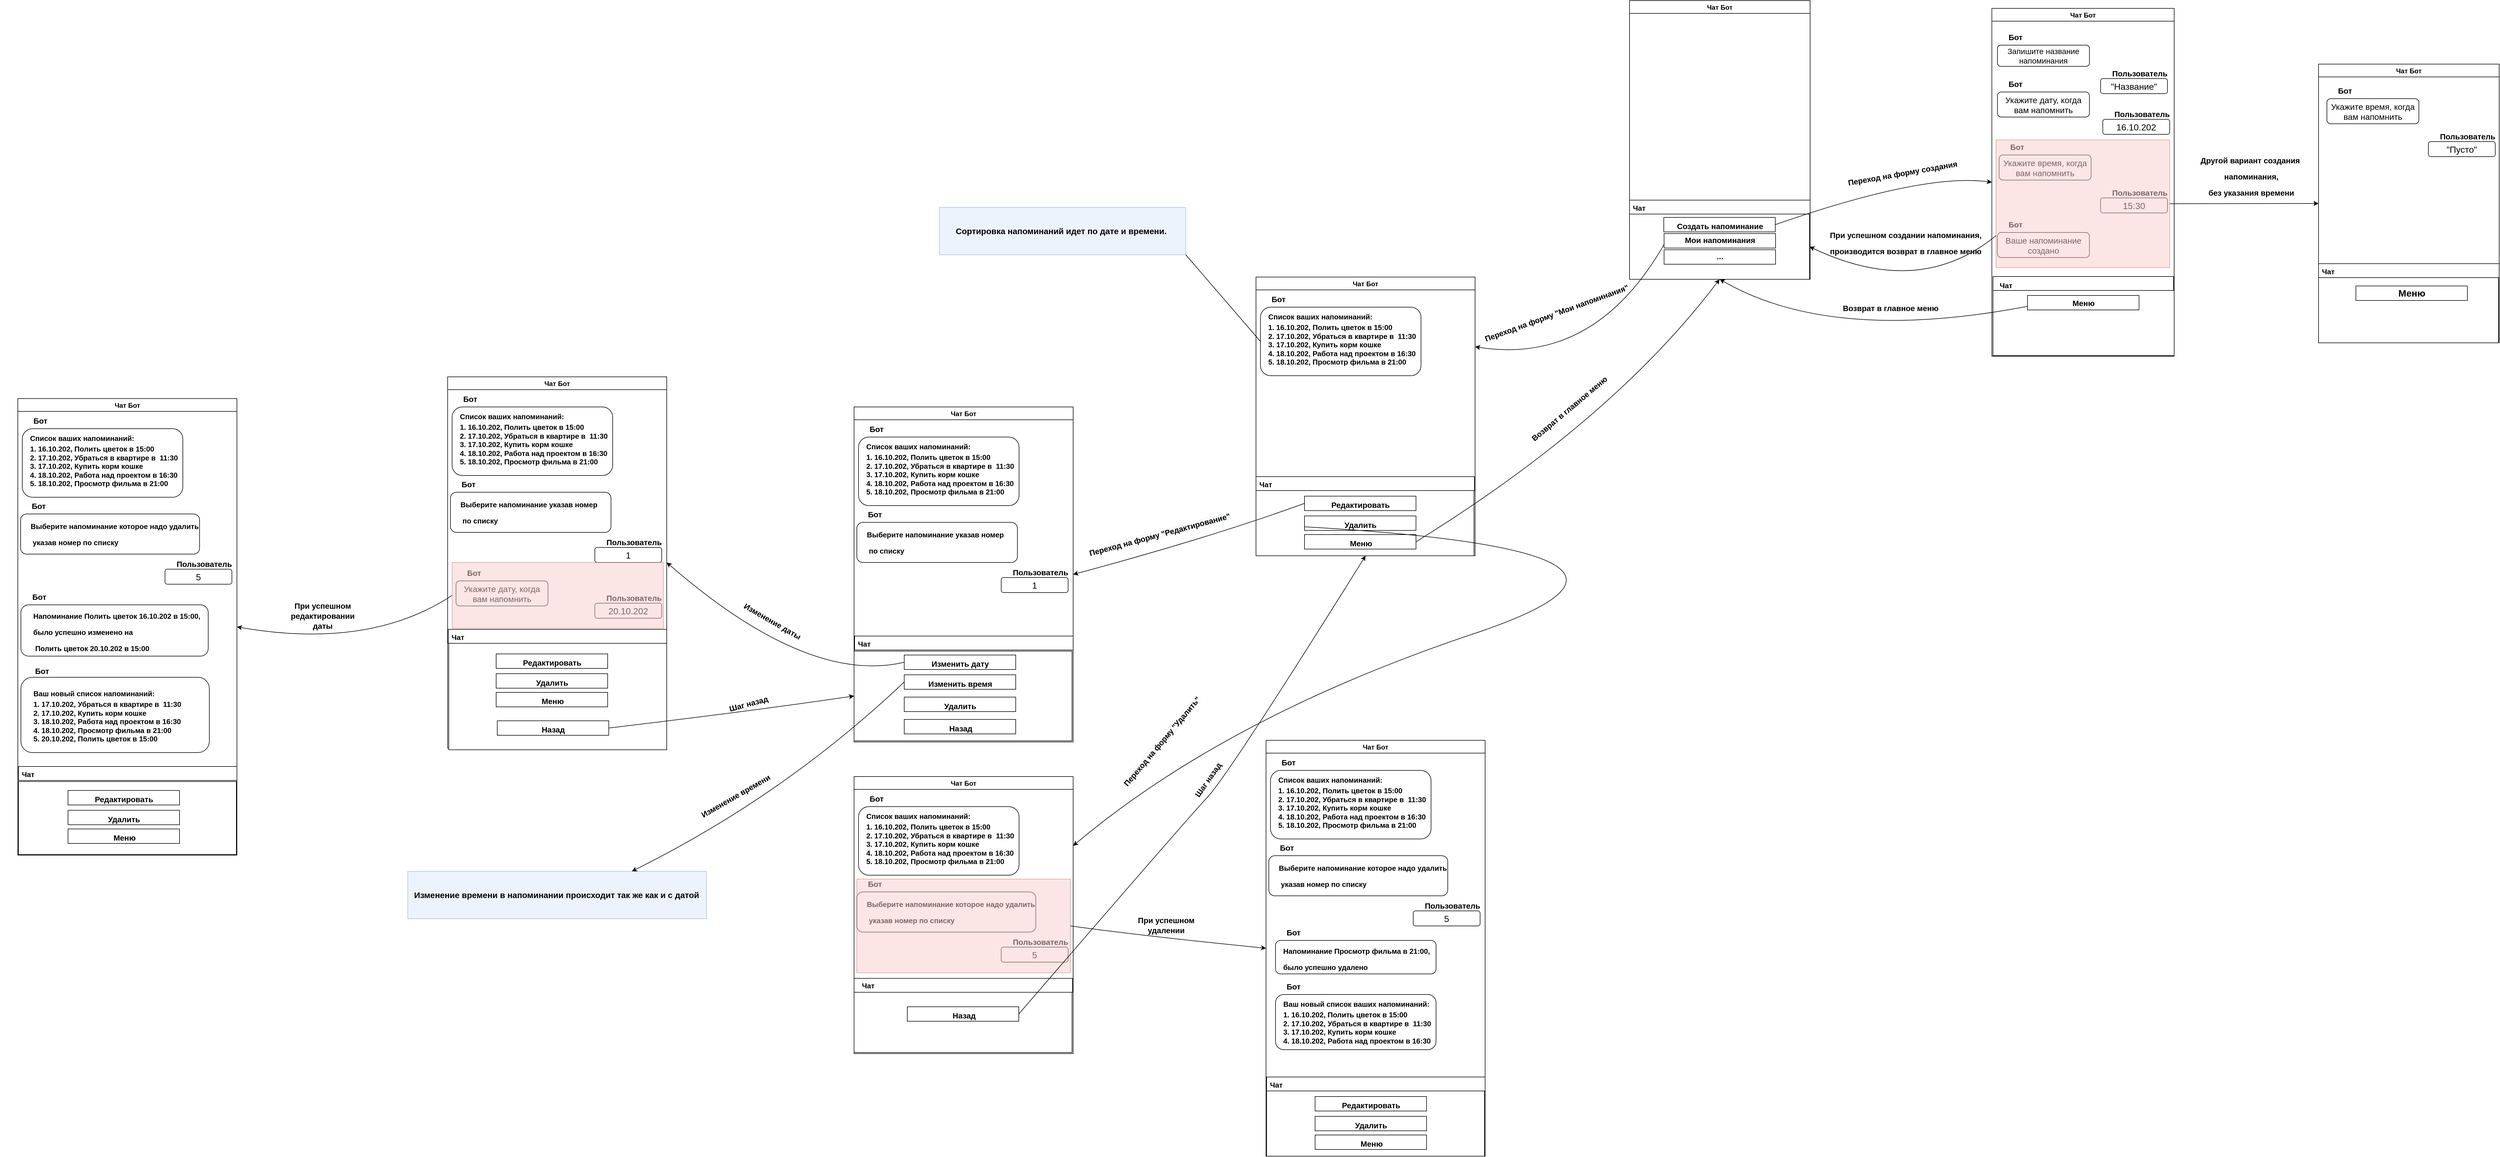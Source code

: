 <mxfile version="20.5.1" type="google"><diagram id="igktyh5Y4duSaBmv3i_F" name="Страница 1"><mxGraphModel grid="0" page="1" gridSize="10" guides="1" tooltips="1" connect="1" arrows="0" fold="1" pageScale="1" pageWidth="827" pageHeight="1169" math="0" shadow="0"><root><mxCell id="0"/><mxCell id="1" parent="0"/><mxCell id="L5IJ5aOw7Siy-tQDbSbv-1" value="Чат Бот" style="swimlane;" vertex="1" parent="1"><mxGeometry x="94" y="78" width="324" height="500" as="geometry"/></mxCell><mxCell id="L5IJ5aOw7Siy-tQDbSbv-2" value="" style="rounded=0;whiteSpace=wrap;html=1;" vertex="1" parent="L5IJ5aOw7Siy-tQDbSbv-1"><mxGeometry y="383" width="323" height="117" as="geometry"/></mxCell><mxCell id="L5IJ5aOw7Siy-tQDbSbv-3" value="" style="rounded=0;whiteSpace=wrap;html=1;" vertex="1" parent="L5IJ5aOw7Siy-tQDbSbv-1"><mxGeometry y="358" width="324" height="25" as="geometry"/></mxCell><mxCell id="L5IJ5aOw7Siy-tQDbSbv-4" value="&lt;font style=&quot;font-size: 13px;&quot;&gt;Чат&lt;/font&gt;" style="text;strokeColor=none;fillColor=none;html=1;fontSize=24;fontStyle=1;verticalAlign=middle;align=center;" vertex="1" parent="L5IJ5aOw7Siy-tQDbSbv-1"><mxGeometry x="-33" y="349" width="100" height="40" as="geometry"/></mxCell><mxCell id="L5IJ5aOw7Siy-tQDbSbv-5" value="" style="rounded=0;whiteSpace=wrap;html=1;fontSize=13;" vertex="1" parent="L5IJ5aOw7Siy-tQDbSbv-1"><mxGeometry x="61.5" y="389" width="200" height="26" as="geometry"/></mxCell><mxCell id="L5IJ5aOw7Siy-tQDbSbv-11" value="" style="rounded=0;whiteSpace=wrap;html=1;fontSize=13;" vertex="1" parent="L5IJ5aOw7Siy-tQDbSbv-1"><mxGeometry x="62" y="418" width="200" height="26" as="geometry"/></mxCell><mxCell id="L5IJ5aOw7Siy-tQDbSbv-12" value="" style="rounded=0;whiteSpace=wrap;html=1;fontSize=13;" vertex="1" parent="L5IJ5aOw7Siy-tQDbSbv-1"><mxGeometry x="62" y="447" width="200" height="26" as="geometry"/></mxCell><mxCell id="L5IJ5aOw7Siy-tQDbSbv-13" value="&lt;font style=&quot;font-size: 14px;&quot;&gt;Создать напоминание&lt;/font&gt;" style="text;strokeColor=none;fillColor=none;html=1;fontSize=24;fontStyle=1;verticalAlign=middle;align=center;" vertex="1" parent="L5IJ5aOw7Siy-tQDbSbv-1"><mxGeometry x="111.5" y="382" width="100" height="40" as="geometry"/></mxCell><mxCell id="L5IJ5aOw7Siy-tQDbSbv-14" value="&lt;font style=&quot;font-size: 14px;&quot;&gt;Мои напоминания&lt;/font&gt;" style="text;strokeColor=none;fillColor=none;html=1;fontSize=24;fontStyle=1;verticalAlign=middle;align=center;" vertex="1" parent="L5IJ5aOw7Siy-tQDbSbv-1"><mxGeometry x="112" y="407" width="100" height="40" as="geometry"/></mxCell><mxCell id="L5IJ5aOw7Siy-tQDbSbv-15" value="&lt;span style=&quot;font-size: 14px;&quot;&gt;...&lt;/span&gt;" style="text;strokeColor=none;fillColor=none;html=1;fontSize=24;fontStyle=1;verticalAlign=middle;align=center;" vertex="1" parent="L5IJ5aOw7Siy-tQDbSbv-1"><mxGeometry x="112" y="436" width="100" height="40" as="geometry"/></mxCell><mxCell id="L5IJ5aOw7Siy-tQDbSbv-26" value="Чат Бот" style="swimlane;" vertex="1" parent="1"><mxGeometry x="744" y="92" width="327" height="624" as="geometry"/></mxCell><mxCell id="L5IJ5aOw7Siy-tQDbSbv-37" value="Запишите название напоминания" style="rounded=1;whiteSpace=wrap;html=1;fontSize=14;" vertex="1" parent="L5IJ5aOw7Siy-tQDbSbv-26"><mxGeometry x="10" y="66" width="165" height="38" as="geometry"/></mxCell><mxCell id="L5IJ5aOw7Siy-tQDbSbv-38" value="&lt;font style=&quot;font-size: 14px;&quot;&gt;Бот&lt;/font&gt;" style="text;strokeColor=none;fillColor=none;html=1;fontSize=24;fontStyle=1;verticalAlign=middle;align=center;" vertex="1" parent="L5IJ5aOw7Siy-tQDbSbv-26"><mxGeometry x="-8" y="29" width="100" height="40" as="geometry"/></mxCell><mxCell id="L5IJ5aOw7Siy-tQDbSbv-42" value="&quot;Название&quot;" style="rounded=1;whiteSpace=wrap;html=1;fontSize=16;" vertex="1" parent="L5IJ5aOw7Siy-tQDbSbv-26"><mxGeometry x="195" y="126" width="120" height="27" as="geometry"/></mxCell><mxCell id="L5IJ5aOw7Siy-tQDbSbv-43" value="&lt;font style=&quot;font-size: 14px;&quot;&gt;Пользователь&lt;/font&gt;" style="text;strokeColor=none;fillColor=none;html=1;fontSize=24;fontStyle=1;verticalAlign=middle;align=center;" vertex="1" parent="L5IJ5aOw7Siy-tQDbSbv-26"><mxGeometry x="215" y="94" width="100" height="40" as="geometry"/></mxCell><mxCell id="L5IJ5aOw7Siy-tQDbSbv-44" value="Укажите дату, когда вам напомнить" style="rounded=1;whiteSpace=wrap;html=1;fontSize=15;" vertex="1" parent="L5IJ5aOw7Siy-tQDbSbv-26"><mxGeometry x="10" y="150" width="165" height="45" as="geometry"/></mxCell><mxCell id="L5IJ5aOw7Siy-tQDbSbv-45" value="&lt;font style=&quot;font-size: 14px;&quot;&gt;Бот&lt;/font&gt;" style="text;strokeColor=none;fillColor=none;html=1;fontSize=24;fontStyle=1;verticalAlign=middle;align=center;" vertex="1" parent="L5IJ5aOw7Siy-tQDbSbv-26"><mxGeometry x="-8" y="113" width="100" height="40" as="geometry"/></mxCell><mxCell id="L5IJ5aOw7Siy-tQDbSbv-48" value="16.10.202" style="rounded=1;whiteSpace=wrap;html=1;fontSize=16;" vertex="1" parent="L5IJ5aOw7Siy-tQDbSbv-26"><mxGeometry x="199" y="199" width="120" height="27" as="geometry"/></mxCell><mxCell id="L5IJ5aOw7Siy-tQDbSbv-49" value="&lt;font style=&quot;font-size: 14px;&quot;&gt;Пользователь&lt;/font&gt;" style="text;strokeColor=none;fillColor=none;html=1;fontSize=24;fontStyle=1;verticalAlign=middle;align=center;" vertex="1" parent="L5IJ5aOw7Siy-tQDbSbv-26"><mxGeometry x="219" y="167" width="100" height="40" as="geometry"/></mxCell><mxCell id="L5IJ5aOw7Siy-tQDbSbv-50" value="Укажите время, когда вам напомнить" style="rounded=1;whiteSpace=wrap;html=1;fontSize=15;" vertex="1" parent="L5IJ5aOw7Siy-tQDbSbv-26"><mxGeometry x="13" y="263" width="165" height="45" as="geometry"/></mxCell><mxCell id="L5IJ5aOw7Siy-tQDbSbv-51" value="&lt;font style=&quot;font-size: 14px;&quot;&gt;Бот&lt;/font&gt;" style="text;strokeColor=none;fillColor=none;html=1;fontSize=24;fontStyle=1;verticalAlign=middle;align=center;" vertex="1" parent="L5IJ5aOw7Siy-tQDbSbv-26"><mxGeometry x="-5" y="226" width="100" height="40" as="geometry"/></mxCell><mxCell id="L5IJ5aOw7Siy-tQDbSbv-53" value="15:30" style="rounded=1;whiteSpace=wrap;html=1;fontSize=16;" vertex="1" parent="L5IJ5aOw7Siy-tQDbSbv-26"><mxGeometry x="195" y="340" width="120" height="27" as="geometry"/></mxCell><mxCell id="L5IJ5aOw7Siy-tQDbSbv-54" value="&lt;font style=&quot;font-size: 14px;&quot;&gt;Пользователь&lt;/font&gt;" style="text;strokeColor=none;fillColor=none;html=1;fontSize=24;fontStyle=1;verticalAlign=middle;align=center;" vertex="1" parent="L5IJ5aOw7Siy-tQDbSbv-26"><mxGeometry x="215" y="308" width="100" height="40" as="geometry"/></mxCell><mxCell id="L5IJ5aOw7Siy-tQDbSbv-76" value="Ваше напоминание создано" style="rounded=1;whiteSpace=wrap;html=1;fontSize=15;" vertex="1" parent="L5IJ5aOw7Siy-tQDbSbv-26"><mxGeometry x="10" y="402" width="165" height="45" as="geometry"/></mxCell><mxCell id="L5IJ5aOw7Siy-tQDbSbv-77" value="&lt;font style=&quot;font-size: 14px;&quot;&gt;Бот&lt;/font&gt;" style="text;strokeColor=none;fillColor=none;html=1;fontSize=24;fontStyle=1;verticalAlign=middle;align=center;" vertex="1" parent="L5IJ5aOw7Siy-tQDbSbv-26"><mxGeometry x="-8" y="365" width="100" height="40" as="geometry"/></mxCell><mxCell id="L5IJ5aOw7Siy-tQDbSbv-27" value="" style="rounded=0;whiteSpace=wrap;html=1;" vertex="1" parent="L5IJ5aOw7Siy-tQDbSbv-26"><mxGeometry x="2" y="506" width="325" height="117" as="geometry"/></mxCell><mxCell id="L5IJ5aOw7Siy-tQDbSbv-32" value="" style="rounded=0;whiteSpace=wrap;html=1;fontSize=13;" vertex="1" parent="L5IJ5aOw7Siy-tQDbSbv-26"><mxGeometry x="64" y="515" width="200" height="26" as="geometry"/></mxCell><mxCell id="L5IJ5aOw7Siy-tQDbSbv-28" value="" style="rounded=0;whiteSpace=wrap;html=1;" vertex="1" parent="L5IJ5aOw7Siy-tQDbSbv-26"><mxGeometry x="2" y="481" width="324" height="25" as="geometry"/></mxCell><mxCell id="L5IJ5aOw7Siy-tQDbSbv-35" value="&lt;span style=&quot;font-size: 14px;&quot;&gt;Меню&lt;/span&gt;" style="text;strokeColor=none;fillColor=none;html=1;fontSize=24;fontStyle=1;verticalAlign=middle;align=center;" vertex="1" parent="L5IJ5aOw7Siy-tQDbSbv-26"><mxGeometry x="113.5" y="506" width="100" height="40" as="geometry"/></mxCell><mxCell id="L5IJ5aOw7Siy-tQDbSbv-29" value="&lt;font style=&quot;font-size: 13px;&quot;&gt;Чат&lt;/font&gt;" style="text;strokeColor=none;fillColor=none;html=1;fontSize=24;fontStyle=1;verticalAlign=middle;align=center;" vertex="1" parent="L5IJ5aOw7Siy-tQDbSbv-26"><mxGeometry x="-25" y="473.5" width="100" height="40" as="geometry"/></mxCell><mxCell id="L5IJ5aOw7Siy-tQDbSbv-79" value="" style="rounded=0;whiteSpace=wrap;html=1;fontSize=17;opacity=50;fillColor=#f8cecc;strokeColor=#b85450;" vertex="1" parent="L5IJ5aOw7Siy-tQDbSbv-26"><mxGeometry x="7.5" y="236" width="311.5" height="229" as="geometry"/></mxCell><mxCell id="L5IJ5aOw7Siy-tQDbSbv-36" value="" style="curved=1;endArrow=classic;html=1;rounded=0;fontSize=14;exitX=1;exitY=0.5;exitDx=0;exitDy=0;entryX=0;entryY=0.5;entryDx=0;entryDy=0;" edge="1" parent="1" source="L5IJ5aOw7Siy-tQDbSbv-5" target="L5IJ5aOw7Siy-tQDbSbv-26"><mxGeometry width="50" height="50" relative="1" as="geometry"><mxPoint x="622" y="437" as="sourcePoint"/><mxPoint x="672" y="387" as="targetPoint"/><Array as="points"><mxPoint x="622" y="387"/></Array></mxGeometry></mxCell><mxCell id="L5IJ5aOw7Siy-tQDbSbv-41" value="" style="curved=1;endArrow=classic;html=1;rounded=0;fontSize=16;exitX=0;exitY=0.75;exitDx=0;exitDy=0;entryX=0.5;entryY=1;entryDx=0;entryDy=0;" edge="1" parent="1" source="L5IJ5aOw7Siy-tQDbSbv-32" target="L5IJ5aOw7Siy-tQDbSbv-1"><mxGeometry width="50" height="50" relative="1" as="geometry"><mxPoint x="643" y="500" as="sourcePoint"/><mxPoint x="693" y="450" as="targetPoint"/><Array as="points"><mxPoint x="456" y="694"/></Array></mxGeometry></mxCell><mxCell id="L5IJ5aOw7Siy-tQDbSbv-56" value="Чат Бот" style="swimlane;" vertex="1" parent="1"><mxGeometry x="1330" y="192" width="324" height="500" as="geometry"/></mxCell><mxCell id="L5IJ5aOw7Siy-tQDbSbv-57" value="" style="rounded=0;whiteSpace=wrap;html=1;" vertex="1" parent="L5IJ5aOw7Siy-tQDbSbv-56"><mxGeometry y="383" width="323" height="117" as="geometry"/></mxCell><mxCell id="L5IJ5aOw7Siy-tQDbSbv-58" value="" style="rounded=0;whiteSpace=wrap;html=1;" vertex="1" parent="L5IJ5aOw7Siy-tQDbSbv-56"><mxGeometry y="358" width="324" height="25" as="geometry"/></mxCell><mxCell id="L5IJ5aOw7Siy-tQDbSbv-59" value="&lt;font style=&quot;font-size: 13px;&quot;&gt;Чат&lt;/font&gt;" style="text;strokeColor=none;fillColor=none;html=1;fontSize=24;fontStyle=1;verticalAlign=middle;align=center;" vertex="1" parent="L5IJ5aOw7Siy-tQDbSbv-56"><mxGeometry x="-33" y="349" width="100" height="40" as="geometry"/></mxCell><mxCell id="L5IJ5aOw7Siy-tQDbSbv-66" value="" style="rounded=0;whiteSpace=wrap;html=1;fontSize=13;" vertex="1" parent="L5IJ5aOw7Siy-tQDbSbv-56"><mxGeometry x="67" y="398" width="200" height="26" as="geometry"/></mxCell><mxCell id="L5IJ5aOw7Siy-tQDbSbv-67" value="&lt;font style=&quot;font-size: 17px;&quot;&gt;Меню&lt;/font&gt;" style="text;strokeColor=none;fillColor=none;html=1;fontSize=24;fontStyle=1;verticalAlign=middle;align=center;" vertex="1" parent="L5IJ5aOw7Siy-tQDbSbv-56"><mxGeometry x="117" y="389" width="100" height="40" as="geometry"/></mxCell><mxCell id="L5IJ5aOw7Siy-tQDbSbv-69" value="Укажите время, когда вам напомнить" style="rounded=1;whiteSpace=wrap;html=1;fontSize=15;" vertex="1" parent="L5IJ5aOw7Siy-tQDbSbv-56"><mxGeometry x="15" y="62" width="165" height="45" as="geometry"/></mxCell><mxCell id="L5IJ5aOw7Siy-tQDbSbv-70" value="&lt;font style=&quot;font-size: 14px;&quot;&gt;Бот&lt;/font&gt;" style="text;strokeColor=none;fillColor=none;html=1;fontSize=24;fontStyle=1;verticalAlign=middle;align=center;" vertex="1" parent="L5IJ5aOw7Siy-tQDbSbv-56"><mxGeometry x="-3" y="25" width="100" height="40" as="geometry"/></mxCell><mxCell id="L5IJ5aOw7Siy-tQDbSbv-71" value="&quot;Пусто&quot;" style="rounded=1;whiteSpace=wrap;html=1;fontSize=16;" vertex="1" parent="L5IJ5aOw7Siy-tQDbSbv-56"><mxGeometry x="197" y="139" width="120" height="27" as="geometry"/></mxCell><mxCell id="L5IJ5aOw7Siy-tQDbSbv-72" value="&lt;font style=&quot;font-size: 14px;&quot;&gt;Пользователь&lt;/font&gt;" style="text;strokeColor=none;fillColor=none;html=1;fontSize=24;fontStyle=1;verticalAlign=middle;align=center;" vertex="1" parent="L5IJ5aOw7Siy-tQDbSbv-56"><mxGeometry x="217" y="107" width="100" height="40" as="geometry"/></mxCell><mxCell id="L5IJ5aOw7Siy-tQDbSbv-68" value="" style="curved=1;endArrow=classic;html=1;rounded=0;fontSize=17;entryX=0;entryY=0.5;entryDx=0;entryDy=0;exitX=1;exitY=0.5;exitDx=0;exitDy=0;" edge="1" parent="1" source="L5IJ5aOw7Siy-tQDbSbv-79" target="L5IJ5aOw7Siy-tQDbSbv-56"><mxGeometry width="50" height="50" relative="1" as="geometry"><mxPoint x="978" y="208" as="sourcePoint"/><mxPoint x="1007" y="273" as="targetPoint"/><Array as="points"/></mxGeometry></mxCell><mxCell id="L5IJ5aOw7Siy-tQDbSbv-80" value="&lt;font style=&quot;font-size: 14px;&quot;&gt;Переход на форму создания&lt;/font&gt;" style="text;strokeColor=none;fillColor=none;html=1;fontSize=24;fontStyle=1;verticalAlign=middle;align=center;opacity=50;rotation=-10;" vertex="1" parent="1"><mxGeometry x="536" y="343" width="94" height="84" as="geometry"/></mxCell><mxCell id="L5IJ5aOw7Siy-tQDbSbv-81" value="&lt;font style=&quot;font-size: 14px;&quot;&gt;Возврат в главное меню&lt;/font&gt;" style="text;strokeColor=none;fillColor=none;html=1;fontSize=24;fontStyle=1;verticalAlign=middle;align=center;opacity=50;rotation=0;" vertex="1" parent="1"><mxGeometry x="515" y="585" width="94" height="84" as="geometry"/></mxCell><mxCell id="L5IJ5aOw7Siy-tQDbSbv-82" value="" style="curved=1;endArrow=classic;html=1;rounded=0;fontSize=14;exitX=0;exitY=0.75;exitDx=0;exitDy=0;entryX=1;entryY=0.5;entryDx=0;entryDy=0;" edge="1" parent="1" source="L5IJ5aOw7Siy-tQDbSbv-79" target="L5IJ5aOw7Siy-tQDbSbv-2"><mxGeometry width="50" height="50" relative="1" as="geometry"><mxPoint x="926" y="427" as="sourcePoint"/><mxPoint x="976" y="377" as="targetPoint"/><Array as="points"><mxPoint x="613" y="613"/></Array></mxGeometry></mxCell><mxCell id="L5IJ5aOw7Siy-tQDbSbv-83" value="&lt;font style=&quot;font-size: 14px;&quot;&gt;При успешном создании напоминания, &lt;br&gt;производится возврат в главное меню&lt;/font&gt;" style="text;strokeColor=none;fillColor=none;html=1;fontSize=24;fontStyle=1;verticalAlign=middle;align=center;opacity=50;rotation=0;" vertex="1" parent="1"><mxGeometry x="542" y="468" width="94" height="84" as="geometry"/></mxCell><mxCell id="L5IJ5aOw7Siy-tQDbSbv-85" value="&lt;font style=&quot;font-size: 14px;&quot;&gt;Другой вариант создания&lt;br&gt;&amp;nbsp;напоминания,&lt;br&gt;&amp;nbsp;без указания времени&lt;/font&gt;" style="text;strokeColor=none;fillColor=none;html=1;fontSize=24;fontStyle=1;verticalAlign=middle;align=center;opacity=50;rotation=0;" vertex="1" parent="1"><mxGeometry x="1160" y="349" width="94" height="84" as="geometry"/></mxCell><mxCell id="L5IJ5aOw7Siy-tQDbSbv-86" value="Чат Бот" style="swimlane;" vertex="1" parent="1"><mxGeometry x="-576" y="574" width="393" height="500" as="geometry"/></mxCell><mxCell id="L5IJ5aOw7Siy-tQDbSbv-87" value="" style="rounded=0;whiteSpace=wrap;html=1;" vertex="1" parent="L5IJ5aOw7Siy-tQDbSbv-86"><mxGeometry y="383" width="391" height="117" as="geometry"/></mxCell><mxCell id="L5IJ5aOw7Siy-tQDbSbv-88" value="" style="rounded=0;whiteSpace=wrap;html=1;" vertex="1" parent="L5IJ5aOw7Siy-tQDbSbv-86"><mxGeometry y="358" width="392" height="25" as="geometry"/></mxCell><mxCell id="L5IJ5aOw7Siy-tQDbSbv-89" value="&lt;font style=&quot;font-size: 13px;&quot;&gt;Чат&lt;/font&gt;" style="text;strokeColor=none;fillColor=none;html=1;fontSize=24;fontStyle=1;verticalAlign=middle;align=center;" vertex="1" parent="L5IJ5aOw7Siy-tQDbSbv-86"><mxGeometry x="-33" y="349" width="100" height="40" as="geometry"/></mxCell><mxCell id="L5IJ5aOw7Siy-tQDbSbv-92" value="" style="rounded=0;whiteSpace=wrap;html=1;fontSize=13;" vertex="1" parent="L5IJ5aOw7Siy-tQDbSbv-86"><mxGeometry x="87" y="462" width="200" height="26" as="geometry"/></mxCell><mxCell id="L5IJ5aOw7Siy-tQDbSbv-98" value="&lt;span style=&quot;font-size: 14px;&quot;&gt;Меню&lt;/span&gt;" style="text;strokeColor=none;fillColor=none;html=1;fontSize=24;fontStyle=1;verticalAlign=middle;align=center;" vertex="1" parent="L5IJ5aOw7Siy-tQDbSbv-86"><mxGeometry x="138" y="455" width="100" height="40" as="geometry"/></mxCell><mxCell id="L5IJ5aOw7Siy-tQDbSbv-102" value="" style="rounded=1;whiteSpace=wrap;html=1;fontSize=14;" vertex="1" parent="L5IJ5aOw7Siy-tQDbSbv-86"><mxGeometry x="8" y="54" width="288" height="123" as="geometry"/></mxCell><mxCell id="L5IJ5aOw7Siy-tQDbSbv-103" value="&lt;font style=&quot;font-size: 14px;&quot;&gt;Бот&lt;/font&gt;" style="text;strokeColor=none;fillColor=none;html=1;fontSize=24;fontStyle=1;verticalAlign=middle;align=center;" vertex="1" parent="L5IJ5aOw7Siy-tQDbSbv-86"><mxGeometry x="-10" y="17" width="100" height="40" as="geometry"/></mxCell><mxCell id="L5IJ5aOw7Siy-tQDbSbv-104" value="&lt;div style=&quot;text-align: left;&quot;&gt;&lt;span style=&quot;font-size: 13px; background-color: initial;&quot;&gt;Список ваших напоминаний:&lt;/span&gt;&lt;/div&gt;&lt;font style=&quot;font-size: 13px;&quot;&gt;&lt;div style=&quot;text-align: left;&quot;&gt;&lt;span style=&quot;background-color: initial;&quot;&gt;1. 16.10.202, Полить цветок в 15:00&lt;/span&gt;&lt;/div&gt;&lt;div style=&quot;text-align: left;&quot;&gt;&lt;span style=&quot;background-color: initial;&quot;&gt;2. 17.10.202, Убраться в квартире в&amp;nbsp; 11:30&lt;/span&gt;&lt;/div&gt;&lt;div style=&quot;text-align: left;&quot;&gt;&lt;span style=&quot;background-color: initial;&quot;&gt;3. 17.10.202, Купить корм кошке&lt;/span&gt;&lt;/div&gt;&lt;div style=&quot;text-align: left;&quot;&gt;&lt;span style=&quot;background-color: initial;&quot;&gt;4. 18.10.202, Работа над проектом в 16:30&lt;/span&gt;&lt;/div&gt;&lt;div style=&quot;text-align: left;&quot;&gt;&lt;span style=&quot;background-color: initial;&quot;&gt;5. 18.10.202, Просмотр фильма в 21:00&lt;/span&gt;&lt;/div&gt;&lt;/font&gt;" style="text;strokeColor=none;fillColor=none;html=1;fontSize=24;fontStyle=1;verticalAlign=middle;align=center;opacity=50;" vertex="1" parent="L5IJ5aOw7Siy-tQDbSbv-86"><mxGeometry x="104" y="87" width="100" height="40" as="geometry"/></mxCell><mxCell id="L5IJ5aOw7Siy-tQDbSbv-109" value="" style="rounded=0;whiteSpace=wrap;html=1;fontSize=13;" vertex="1" parent="L5IJ5aOw7Siy-tQDbSbv-86"><mxGeometry x="87" y="393" width="200" height="26" as="geometry"/></mxCell><mxCell id="L5IJ5aOw7Siy-tQDbSbv-110" value="&lt;span style=&quot;font-size: 14px;&quot;&gt;Редактировать&lt;/span&gt;" style="text;strokeColor=none;fillColor=none;html=1;fontSize=24;fontStyle=1;verticalAlign=middle;align=center;" vertex="1" parent="L5IJ5aOw7Siy-tQDbSbv-86"><mxGeometry x="137" y="386" width="100" height="40" as="geometry"/></mxCell><mxCell id="L5IJ5aOw7Siy-tQDbSbv-111" value="" style="rounded=0;whiteSpace=wrap;html=1;fontSize=13;" vertex="1" parent="L5IJ5aOw7Siy-tQDbSbv-86"><mxGeometry x="87" y="428.5" width="200" height="26" as="geometry"/></mxCell><mxCell id="L5IJ5aOw7Siy-tQDbSbv-112" value="&lt;span style=&quot;font-size: 14px;&quot;&gt;Удалить&lt;/span&gt;" style="text;strokeColor=none;fillColor=none;html=1;fontSize=24;fontStyle=1;verticalAlign=middle;align=center;" vertex="1" parent="L5IJ5aOw7Siy-tQDbSbv-86"><mxGeometry x="137" y="421.5" width="100" height="40" as="geometry"/></mxCell><mxCell id="L5IJ5aOw7Siy-tQDbSbv-96" value="" style="curved=1;endArrow=classic;html=1;rounded=0;fontSize=14;exitX=0;exitY=0.75;exitDx=0;exitDy=0;entryX=1;entryY=0.25;entryDx=0;entryDy=0;" edge="1" parent="1" source="L5IJ5aOw7Siy-tQDbSbv-11" target="L5IJ5aOw7Siy-tQDbSbv-86"><mxGeometry width="50" height="50" relative="1" as="geometry"><mxPoint x="31" y="783" as="sourcePoint"/><mxPoint x="-114" y="813" as="targetPoint"/><Array as="points"><mxPoint x="31" y="733"/></Array></mxGeometry></mxCell><mxCell id="L5IJ5aOw7Siy-tQDbSbv-97" value="&lt;font style=&quot;font-size: 14px;&quot;&gt;Переход на форму &quot;Мои напоминания&quot;&lt;/font&gt;" style="text;strokeColor=none;fillColor=none;html=1;fontSize=24;fontStyle=1;verticalAlign=middle;align=center;opacity=50;rotation=-20;" vertex="1" parent="1"><mxGeometry x="-85" y="594" width="94" height="84" as="geometry"/></mxCell><mxCell id="L5IJ5aOw7Siy-tQDbSbv-99" value="&lt;font style=&quot;font-size: 14px;&quot;&gt;Возврат в главное меню&lt;/font&gt;" style="text;strokeColor=none;fillColor=none;html=1;fontSize=24;fontStyle=1;verticalAlign=middle;align=center;opacity=50;rotation=-40;" vertex="1" parent="1"><mxGeometry x="-63" y="766" width="94" height="84" as="geometry"/></mxCell><mxCell id="L5IJ5aOw7Siy-tQDbSbv-100" value="" style="curved=1;endArrow=classic;html=1;rounded=0;fontSize=14;exitX=1;exitY=0.5;exitDx=0;exitDy=0;entryX=0.5;entryY=1;entryDx=0;entryDy=0;" edge="1" parent="1" source="L5IJ5aOw7Siy-tQDbSbv-92" target="L5IJ5aOw7Siy-tQDbSbv-2"><mxGeometry width="50" height="50" relative="1" as="geometry"><mxPoint x="83" y="908" as="sourcePoint"/><mxPoint x="133" y="858" as="targetPoint"/><Array as="points"><mxPoint x="66" y="829"/></Array></mxGeometry></mxCell><mxCell id="L5IJ5aOw7Siy-tQDbSbv-105" value="" style="rounded=0;whiteSpace=wrap;html=1;fontSize=13;opacity=50;fillColor=#dae8fc;strokeColor=#6c8ebf;" vertex="1" parent="1"><mxGeometry x="-1144" y="449" width="442" height="85" as="geometry"/></mxCell><mxCell id="L5IJ5aOw7Siy-tQDbSbv-106" value="&lt;font style=&quot;font-size: 15px;&quot;&gt;Сортировка напоминаний идет по дате и времени.&lt;/font&gt;" style="text;strokeColor=none;fillColor=none;html=1;fontSize=24;fontStyle=1;verticalAlign=middle;align=center;opacity=50;" vertex="1" parent="1"><mxGeometry x="-976" y="469" width="100" height="40" as="geometry"/></mxCell><mxCell id="L5IJ5aOw7Siy-tQDbSbv-108" value="" style="endArrow=none;html=1;rounded=0;fontSize=15;exitX=1;exitY=1;exitDx=0;exitDy=0;entryX=0;entryY=0.5;entryDx=0;entryDy=0;" edge="1" parent="1" source="L5IJ5aOw7Siy-tQDbSbv-105" target="L5IJ5aOw7Siy-tQDbSbv-102"><mxGeometry width="50" height="50" relative="1" as="geometry"><mxPoint x="-411" y="721" as="sourcePoint"/><mxPoint x="-361" y="671" as="targetPoint"/></mxGeometry></mxCell><mxCell id="L5IJ5aOw7Siy-tQDbSbv-113" value="Чат Бот" style="swimlane;" vertex="1" parent="1"><mxGeometry x="-1297" y="807" width="393" height="601" as="geometry"/></mxCell><mxCell id="L5IJ5aOw7Siy-tQDbSbv-114" value="" style="rounded=0;whiteSpace=wrap;html=1;" vertex="1" parent="L5IJ5aOw7Siy-tQDbSbv-113"><mxGeometry y="438" width="391" height="161" as="geometry"/></mxCell><mxCell id="L5IJ5aOw7Siy-tQDbSbv-115" value="" style="rounded=0;whiteSpace=wrap;html=1;" vertex="1" parent="L5IJ5aOw7Siy-tQDbSbv-113"><mxGeometry x="1" y="411" width="392" height="25" as="geometry"/></mxCell><mxCell id="L5IJ5aOw7Siy-tQDbSbv-116" value="&lt;font style=&quot;font-size: 13px;&quot;&gt;Чат&lt;/font&gt;" style="text;strokeColor=none;fillColor=none;html=1;fontSize=24;fontStyle=1;verticalAlign=middle;align=center;" vertex="1" parent="L5IJ5aOw7Siy-tQDbSbv-113"><mxGeometry x="-32" y="402" width="100" height="40" as="geometry"/></mxCell><mxCell id="L5IJ5aOw7Siy-tQDbSbv-117" value="" style="rounded=0;whiteSpace=wrap;html=1;fontSize=13;" vertex="1" parent="L5IJ5aOw7Siy-tQDbSbv-113"><mxGeometry x="90" y="560.5" width="200" height="26" as="geometry"/></mxCell><mxCell id="L5IJ5aOw7Siy-tQDbSbv-118" value="&lt;span style=&quot;font-size: 14px;&quot;&gt;Назад&lt;/span&gt;" style="text;strokeColor=none;fillColor=none;html=1;fontSize=24;fontStyle=1;verticalAlign=middle;align=center;" vertex="1" parent="L5IJ5aOw7Siy-tQDbSbv-113"><mxGeometry x="141" y="553.5" width="100" height="40" as="geometry"/></mxCell><mxCell id="L5IJ5aOw7Siy-tQDbSbv-119" value="" style="rounded=1;whiteSpace=wrap;html=1;fontSize=14;" vertex="1" parent="L5IJ5aOw7Siy-tQDbSbv-113"><mxGeometry x="8" y="54" width="288" height="123" as="geometry"/></mxCell><mxCell id="L5IJ5aOw7Siy-tQDbSbv-120" value="&lt;font style=&quot;font-size: 14px;&quot;&gt;Бот&lt;/font&gt;" style="text;strokeColor=none;fillColor=none;html=1;fontSize=24;fontStyle=1;verticalAlign=middle;align=center;" vertex="1" parent="L5IJ5aOw7Siy-tQDbSbv-113"><mxGeometry x="-10" y="17" width="100" height="40" as="geometry"/></mxCell><mxCell id="L5IJ5aOw7Siy-tQDbSbv-121" value="&lt;div style=&quot;text-align: left;&quot;&gt;&lt;span style=&quot;font-size: 13px; background-color: initial;&quot;&gt;Список ваших напоминаний:&lt;/span&gt;&lt;/div&gt;&lt;font style=&quot;font-size: 13px;&quot;&gt;&lt;div style=&quot;text-align: left;&quot;&gt;&lt;span style=&quot;background-color: initial;&quot;&gt;1. 16.10.202, Полить цветок в 15:00&lt;/span&gt;&lt;/div&gt;&lt;div style=&quot;text-align: left;&quot;&gt;&lt;span style=&quot;background-color: initial;&quot;&gt;2. 17.10.202, Убраться в квартире в&amp;nbsp; 11:30&lt;/span&gt;&lt;/div&gt;&lt;div style=&quot;text-align: left;&quot;&gt;&lt;span style=&quot;background-color: initial;&quot;&gt;3. 17.10.202, Купить корм кошке&lt;/span&gt;&lt;/div&gt;&lt;div style=&quot;text-align: left;&quot;&gt;&lt;span style=&quot;background-color: initial;&quot;&gt;4. 18.10.202, Работа над проектом в 16:30&lt;/span&gt;&lt;/div&gt;&lt;div style=&quot;text-align: left;&quot;&gt;&lt;span style=&quot;background-color: initial;&quot;&gt;5. 18.10.202, Просмотр фильма в 21:00&lt;/span&gt;&lt;/div&gt;&lt;/font&gt;" style="text;strokeColor=none;fillColor=none;html=1;fontSize=24;fontStyle=1;verticalAlign=middle;align=center;opacity=50;" vertex="1" parent="L5IJ5aOw7Siy-tQDbSbv-113"><mxGeometry x="104" y="87" width="100" height="40" as="geometry"/></mxCell><mxCell id="L5IJ5aOw7Siy-tQDbSbv-122" value="" style="rounded=0;whiteSpace=wrap;html=1;fontSize=13;" vertex="1" parent="L5IJ5aOw7Siy-tQDbSbv-113"><mxGeometry x="90" y="445" width="200" height="26" as="geometry"/></mxCell><mxCell id="L5IJ5aOw7Siy-tQDbSbv-123" value="&lt;span style=&quot;font-size: 14px;&quot;&gt;Изменить дату&lt;/span&gt;" style="text;strokeColor=none;fillColor=none;html=1;fontSize=24;fontStyle=1;verticalAlign=middle;align=center;" vertex="1" parent="L5IJ5aOw7Siy-tQDbSbv-113"><mxGeometry x="140" y="438" width="100" height="40" as="geometry"/></mxCell><mxCell id="L5IJ5aOw7Siy-tQDbSbv-124" value="" style="rounded=0;whiteSpace=wrap;html=1;fontSize=13;" vertex="1" parent="L5IJ5aOw7Siy-tQDbSbv-113"><mxGeometry x="90" y="480.5" width="200" height="26" as="geometry"/></mxCell><mxCell id="L5IJ5aOw7Siy-tQDbSbv-125" value="&lt;span style=&quot;font-size: 14px;&quot;&gt;Изменить время&lt;/span&gt;" style="text;strokeColor=none;fillColor=none;html=1;fontSize=24;fontStyle=1;verticalAlign=middle;align=center;" vertex="1" parent="L5IJ5aOw7Siy-tQDbSbv-113"><mxGeometry x="140" y="473.5" width="100" height="40" as="geometry"/></mxCell><mxCell id="L5IJ5aOw7Siy-tQDbSbv-128" value="" style="rounded=1;whiteSpace=wrap;html=1;fontSize=14;" vertex="1" parent="L5IJ5aOw7Siy-tQDbSbv-113"><mxGeometry x="5" y="207" width="288" height="72" as="geometry"/></mxCell><mxCell id="L5IJ5aOw7Siy-tQDbSbv-129" value="&lt;font style=&quot;font-size: 14px;&quot;&gt;Бот&lt;/font&gt;" style="text;strokeColor=none;fillColor=none;html=1;fontSize=24;fontStyle=1;verticalAlign=middle;align=center;" vertex="1" parent="L5IJ5aOw7Siy-tQDbSbv-113"><mxGeometry x="-13" y="170" width="100" height="40" as="geometry"/></mxCell><mxCell id="L5IJ5aOw7Siy-tQDbSbv-130" value="&lt;div style=&quot;&quot;&gt;&lt;span style=&quot;font-size: 13px;&quot;&gt;Выберите напоминание указав номер&lt;/span&gt;&lt;/div&gt;&lt;div style=&quot;&quot;&gt;&lt;span style=&quot;font-size: 13px;&quot;&gt;&amp;nbsp;по списку&lt;/span&gt;&lt;/div&gt;" style="text;strokeColor=none;fillColor=none;html=1;fontSize=24;fontStyle=1;verticalAlign=middle;align=left;opacity=50;" vertex="1" parent="L5IJ5aOw7Siy-tQDbSbv-113"><mxGeometry x="21" y="220" width="100" height="40" as="geometry"/></mxCell><mxCell id="L5IJ5aOw7Siy-tQDbSbv-131" value="1" style="rounded=1;whiteSpace=wrap;html=1;fontSize=16;" vertex="1" parent="L5IJ5aOw7Siy-tQDbSbv-113"><mxGeometry x="264" y="306" width="120" height="27" as="geometry"/></mxCell><mxCell id="L5IJ5aOw7Siy-tQDbSbv-132" value="&lt;font style=&quot;font-size: 14px;&quot;&gt;Пользователь&lt;/font&gt;" style="text;strokeColor=none;fillColor=none;html=1;fontSize=24;fontStyle=1;verticalAlign=middle;align=center;" vertex="1" parent="L5IJ5aOw7Siy-tQDbSbv-113"><mxGeometry x="284" y="274" width="100" height="40" as="geometry"/></mxCell><mxCell id="L5IJ5aOw7Siy-tQDbSbv-133" value="" style="rounded=0;whiteSpace=wrap;html=1;fontSize=13;" vertex="1" parent="L5IJ5aOw7Siy-tQDbSbv-113"><mxGeometry x="90" y="520.5" width="200" height="26" as="geometry"/></mxCell><mxCell id="L5IJ5aOw7Siy-tQDbSbv-134" value="&lt;span style=&quot;font-size: 14px;&quot;&gt;Удалить&lt;/span&gt;" style="text;strokeColor=none;fillColor=none;html=1;fontSize=24;fontStyle=1;verticalAlign=middle;align=center;" vertex="1" parent="L5IJ5aOw7Siy-tQDbSbv-113"><mxGeometry x="140" y="513.5" width="100" height="40" as="geometry"/></mxCell><mxCell id="L5IJ5aOw7Siy-tQDbSbv-126" value="" style="curved=1;endArrow=classic;html=1;rounded=0;fontSize=15;entryX=1;entryY=0.5;entryDx=0;entryDy=0;exitX=0;exitY=0.5;exitDx=0;exitDy=0;" edge="1" parent="1" source="L5IJ5aOw7Siy-tQDbSbv-109" target="L5IJ5aOw7Siy-tQDbSbv-113"><mxGeometry width="50" height="50" relative="1" as="geometry"><mxPoint x="-707" y="1041" as="sourcePoint"/><mxPoint x="-657" y="991" as="targetPoint"/><Array as="points"><mxPoint x="-657" y="1041"/></Array></mxGeometry></mxCell><mxCell id="L5IJ5aOw7Siy-tQDbSbv-127" value="&lt;span style=&quot;color: rgb(0, 0, 0); font-family: Helvetica; font-size: 14px; font-style: normal; font-variant-ligatures: normal; font-variant-caps: normal; font-weight: 700; letter-spacing: normal; orphans: 2; text-align: center; text-indent: 0px; text-transform: none; widows: 2; word-spacing: 0px; -webkit-text-stroke-width: 0px; background-color: rgb(248, 249, 250); text-decoration-thickness: initial; text-decoration-style: initial; text-decoration-color: initial; float: none; display: inline !important;&quot;&gt;Переход на форму &quot;Редактирование&quot;&lt;/span&gt;" style="text;whiteSpace=wrap;html=1;fontSize=15;rotation=-15;" vertex="1" parent="1"><mxGeometry x="-882" y="1017" width="288" height="28" as="geometry"/></mxCell><mxCell id="L5IJ5aOw7Siy-tQDbSbv-135" value="Чат Бот" style="swimlane;" vertex="1" parent="1"><mxGeometry x="-2026" y="753" width="393" height="666" as="geometry"/></mxCell><mxCell id="L5IJ5aOw7Siy-tQDbSbv-136" value="" style="rounded=0;whiteSpace=wrap;html=1;" vertex="1" parent="L5IJ5aOw7Siy-tQDbSbv-135"><mxGeometry x="2" y="478" width="391" height="191" as="geometry"/></mxCell><mxCell id="L5IJ5aOw7Siy-tQDbSbv-137" value="" style="rounded=0;whiteSpace=wrap;html=1;" vertex="1" parent="L5IJ5aOw7Siy-tQDbSbv-135"><mxGeometry x="1" y="453" width="392" height="25" as="geometry"/></mxCell><mxCell id="L5IJ5aOw7Siy-tQDbSbv-138" value="&lt;font style=&quot;font-size: 13px;&quot;&gt;Чат&lt;/font&gt;" style="text;strokeColor=none;fillColor=none;html=1;fontSize=24;fontStyle=1;verticalAlign=middle;align=center;" vertex="1" parent="L5IJ5aOw7Siy-tQDbSbv-135"><mxGeometry x="-32" y="444" width="100" height="40" as="geometry"/></mxCell><mxCell id="L5IJ5aOw7Siy-tQDbSbv-139" value="" style="rounded=0;whiteSpace=wrap;html=1;fontSize=13;" vertex="1" parent="L5IJ5aOw7Siy-tQDbSbv-135"><mxGeometry x="89" y="617" width="200" height="26" as="geometry"/></mxCell><mxCell id="L5IJ5aOw7Siy-tQDbSbv-140" value="&lt;span style=&quot;font-size: 14px;&quot;&gt;Назад&lt;/span&gt;" style="text;strokeColor=none;fillColor=none;html=1;fontSize=24;fontStyle=1;verticalAlign=middle;align=center;" vertex="1" parent="L5IJ5aOw7Siy-tQDbSbv-135"><mxGeometry x="140" y="610" width="98" height="40" as="geometry"/></mxCell><mxCell id="L5IJ5aOw7Siy-tQDbSbv-141" value="" style="rounded=1;whiteSpace=wrap;html=1;fontSize=14;" vertex="1" parent="L5IJ5aOw7Siy-tQDbSbv-135"><mxGeometry x="8" y="54" width="288" height="123" as="geometry"/></mxCell><mxCell id="L5IJ5aOw7Siy-tQDbSbv-142" value="&lt;font style=&quot;font-size: 14px;&quot;&gt;Бот&lt;/font&gt;" style="text;strokeColor=none;fillColor=none;html=1;fontSize=24;fontStyle=1;verticalAlign=middle;align=center;" vertex="1" parent="L5IJ5aOw7Siy-tQDbSbv-135"><mxGeometry x="-10" y="17" width="100" height="40" as="geometry"/></mxCell><mxCell id="L5IJ5aOw7Siy-tQDbSbv-143" value="&lt;div style=&quot;text-align: left;&quot;&gt;&lt;span style=&quot;font-size: 13px; background-color: initial;&quot;&gt;Список ваших напоминаний:&lt;/span&gt;&lt;/div&gt;&lt;font style=&quot;font-size: 13px;&quot;&gt;&lt;div style=&quot;text-align: left;&quot;&gt;&lt;span style=&quot;background-color: initial;&quot;&gt;1. 16.10.202, Полить цветок в 15:00&lt;/span&gt;&lt;/div&gt;&lt;div style=&quot;text-align: left;&quot;&gt;&lt;span style=&quot;background-color: initial;&quot;&gt;2. 17.10.202, Убраться в квартире в&amp;nbsp; 11:30&lt;/span&gt;&lt;/div&gt;&lt;div style=&quot;text-align: left;&quot;&gt;&lt;span style=&quot;background-color: initial;&quot;&gt;3. 17.10.202, Купить корм кошке&lt;/span&gt;&lt;/div&gt;&lt;div style=&quot;text-align: left;&quot;&gt;&lt;span style=&quot;background-color: initial;&quot;&gt;4. 18.10.202, Работа над проектом в 16:30&lt;/span&gt;&lt;/div&gt;&lt;div style=&quot;text-align: left;&quot;&gt;&lt;span style=&quot;background-color: initial;&quot;&gt;5. 18.10.202, Просмотр фильма в 21:00&lt;/span&gt;&lt;/div&gt;&lt;/font&gt;" style="text;strokeColor=none;fillColor=none;html=1;fontSize=24;fontStyle=1;verticalAlign=middle;align=center;opacity=50;" vertex="1" parent="L5IJ5aOw7Siy-tQDbSbv-135"><mxGeometry x="104" y="87" width="100" height="40" as="geometry"/></mxCell><mxCell id="L5IJ5aOw7Siy-tQDbSbv-148" value="" style="rounded=1;whiteSpace=wrap;html=1;fontSize=14;" vertex="1" parent="L5IJ5aOw7Siy-tQDbSbv-135"><mxGeometry x="5" y="207" width="288" height="72" as="geometry"/></mxCell><mxCell id="L5IJ5aOw7Siy-tQDbSbv-149" value="&lt;font style=&quot;font-size: 14px;&quot;&gt;Бот&lt;/font&gt;" style="text;strokeColor=none;fillColor=none;html=1;fontSize=24;fontStyle=1;verticalAlign=middle;align=center;" vertex="1" parent="L5IJ5aOw7Siy-tQDbSbv-135"><mxGeometry x="-13" y="170" width="100" height="40" as="geometry"/></mxCell><mxCell id="L5IJ5aOw7Siy-tQDbSbv-150" value="&lt;div style=&quot;&quot;&gt;&lt;span style=&quot;font-size: 13px;&quot;&gt;Выберите напоминание указав номер&lt;/span&gt;&lt;/div&gt;&lt;div style=&quot;&quot;&gt;&lt;span style=&quot;font-size: 13px;&quot;&gt;&amp;nbsp;по списку&lt;/span&gt;&lt;/div&gt;" style="text;strokeColor=none;fillColor=none;html=1;fontSize=24;fontStyle=1;verticalAlign=middle;align=left;opacity=50;" vertex="1" parent="L5IJ5aOw7Siy-tQDbSbv-135"><mxGeometry x="21" y="220" width="100" height="40" as="geometry"/></mxCell><mxCell id="L5IJ5aOw7Siy-tQDbSbv-151" value="1" style="rounded=1;whiteSpace=wrap;html=1;fontSize=16;" vertex="1" parent="L5IJ5aOw7Siy-tQDbSbv-135"><mxGeometry x="264" y="306" width="120" height="27" as="geometry"/></mxCell><mxCell id="L5IJ5aOw7Siy-tQDbSbv-152" value="&lt;font style=&quot;font-size: 14px;&quot;&gt;Пользователь&lt;/font&gt;" style="text;strokeColor=none;fillColor=none;html=1;fontSize=24;fontStyle=1;verticalAlign=middle;align=center;" vertex="1" parent="L5IJ5aOw7Siy-tQDbSbv-135"><mxGeometry x="284" y="274" width="100" height="40" as="geometry"/></mxCell><mxCell id="L5IJ5aOw7Siy-tQDbSbv-159" value="Укажите дату, когда вам напомнить" style="rounded=1;whiteSpace=wrap;html=1;fontSize=15;" vertex="1" parent="L5IJ5aOw7Siy-tQDbSbv-135"><mxGeometry x="15" y="366" width="165" height="45" as="geometry"/></mxCell><mxCell id="L5IJ5aOw7Siy-tQDbSbv-160" value="&lt;font style=&quot;font-size: 14px;&quot;&gt;Бот&lt;/font&gt;" style="text;strokeColor=none;fillColor=none;html=1;fontSize=24;fontStyle=1;verticalAlign=middle;align=center;" vertex="1" parent="L5IJ5aOw7Siy-tQDbSbv-135"><mxGeometry x="-3" y="329" width="100" height="40" as="geometry"/></mxCell><mxCell id="L5IJ5aOw7Siy-tQDbSbv-161" value="20.10.202" style="rounded=1;whiteSpace=wrap;html=1;fontSize=16;" vertex="1" parent="L5IJ5aOw7Siy-tQDbSbv-135"><mxGeometry x="264" y="406" width="120" height="27" as="geometry"/></mxCell><mxCell id="L5IJ5aOw7Siy-tQDbSbv-162" value="&lt;font style=&quot;font-size: 14px;&quot;&gt;Пользователь&lt;/font&gt;" style="text;strokeColor=none;fillColor=none;html=1;fontSize=24;fontStyle=1;verticalAlign=middle;align=center;" vertex="1" parent="L5IJ5aOw7Siy-tQDbSbv-135"><mxGeometry x="284" y="374" width="100" height="40" as="geometry"/></mxCell><mxCell id="L5IJ5aOw7Siy-tQDbSbv-223" value="&lt;div style=&quot;text-align: left;&quot;&gt;&lt;br&gt;&lt;/div&gt;" style="text;strokeColor=none;fillColor=none;html=1;fontSize=24;fontStyle=1;verticalAlign=middle;align=center;opacity=50;" vertex="1" parent="L5IJ5aOw7Siy-tQDbSbv-135"><mxGeometry x="104" y="592" width="100" height="40" as="geometry"/></mxCell><mxCell id="L5IJ5aOw7Siy-tQDbSbv-235" value="" style="rounded=0;whiteSpace=wrap;html=1;fontSize=13;" vertex="1" parent="L5IJ5aOw7Siy-tQDbSbv-135"><mxGeometry x="87" y="566" width="200" height="26" as="geometry"/></mxCell><mxCell id="L5IJ5aOw7Siy-tQDbSbv-236" value="&lt;span style=&quot;font-size: 14px;&quot;&gt;Меню&lt;/span&gt;" style="text;strokeColor=none;fillColor=none;html=1;fontSize=24;fontStyle=1;verticalAlign=middle;align=center;" vertex="1" parent="L5IJ5aOw7Siy-tQDbSbv-135"><mxGeometry x="138" y="559" width="100" height="40" as="geometry"/></mxCell><mxCell id="L5IJ5aOw7Siy-tQDbSbv-237" value="" style="rounded=0;whiteSpace=wrap;html=1;fontSize=13;" vertex="1" parent="L5IJ5aOw7Siy-tQDbSbv-135"><mxGeometry x="87" y="497" width="200" height="26" as="geometry"/></mxCell><mxCell id="L5IJ5aOw7Siy-tQDbSbv-238" value="&lt;span style=&quot;font-size: 14px;&quot;&gt;Редактировать&lt;/span&gt;" style="text;strokeColor=none;fillColor=none;html=1;fontSize=24;fontStyle=1;verticalAlign=middle;align=center;" vertex="1" parent="L5IJ5aOw7Siy-tQDbSbv-135"><mxGeometry x="137" y="490" width="100" height="40" as="geometry"/></mxCell><mxCell id="L5IJ5aOw7Siy-tQDbSbv-239" value="" style="rounded=0;whiteSpace=wrap;html=1;fontSize=13;" vertex="1" parent="L5IJ5aOw7Siy-tQDbSbv-135"><mxGeometry x="87" y="532.5" width="200" height="26" as="geometry"/></mxCell><mxCell id="L5IJ5aOw7Siy-tQDbSbv-240" value="&lt;span style=&quot;font-size: 14px;&quot;&gt;Удалить&lt;/span&gt;" style="text;strokeColor=none;fillColor=none;html=1;fontSize=24;fontStyle=1;verticalAlign=middle;align=center;" vertex="1" parent="L5IJ5aOw7Siy-tQDbSbv-135"><mxGeometry x="137" y="525.5" width="100" height="40" as="geometry"/></mxCell><mxCell id="L5IJ5aOw7Siy-tQDbSbv-265" value="" style="rounded=0;whiteSpace=wrap;html=1;fontSize=15;opacity=50;fillColor=#f8cecc;strokeColor=#b85450;" vertex="1" parent="L5IJ5aOw7Siy-tQDbSbv-135"><mxGeometry x="8" y="333" width="379" height="118" as="geometry"/></mxCell><mxCell id="L5IJ5aOw7Siy-tQDbSbv-155" value="" style="curved=1;endArrow=classic;html=1;rounded=0;fontSize=15;exitX=0;exitY=0.5;exitDx=0;exitDy=0;entryX=1;entryY=0.5;entryDx=0;entryDy=0;" edge="1" parent="1" source="L5IJ5aOw7Siy-tQDbSbv-122" target="L5IJ5aOw7Siy-tQDbSbv-135"><mxGeometry width="50" height="50" relative="1" as="geometry"><mxPoint x="-1384" y="1229" as="sourcePoint"/><mxPoint x="-1334" y="1179" as="targetPoint"/><Array as="points"><mxPoint x="-1380" y="1306"/></Array></mxGeometry></mxCell><mxCell id="L5IJ5aOw7Siy-tQDbSbv-156" value="&lt;div style=&quot;text-align: center;&quot;&gt;&lt;span style=&quot;font-size: 14px;&quot;&gt;&lt;b&gt;Изменение даты&lt;/b&gt;&lt;/span&gt;&lt;/div&gt;&lt;div style=&quot;text-align: center;&quot;&gt;&lt;span style=&quot;font-size: 14px;&quot;&gt;&lt;b&gt;&lt;br&gt;&lt;/b&gt;&lt;/span&gt;&lt;/div&gt;" style="text;whiteSpace=wrap;html=1;fontSize=15;rotation=30;" vertex="1" parent="1"><mxGeometry x="-1503" y="1179" width="130" height="28" as="geometry"/></mxCell><mxCell id="L5IJ5aOw7Siy-tQDbSbv-157" value="" style="curved=1;endArrow=classic;html=1;rounded=0;fontSize=15;exitX=1;exitY=0.5;exitDx=0;exitDy=0;entryX=0;entryY=0.5;entryDx=0;entryDy=0;" edge="1" parent="1" source="L5IJ5aOw7Siy-tQDbSbv-139" target="L5IJ5aOw7Siy-tQDbSbv-114"><mxGeometry width="50" height="50" relative="1" as="geometry"><mxPoint x="-1522" y="1193" as="sourcePoint"/><mxPoint x="-1472" y="1143" as="targetPoint"/><Array as="points"><mxPoint x="-1484" y="1353"/></Array></mxGeometry></mxCell><mxCell id="L5IJ5aOw7Siy-tQDbSbv-158" value="&lt;div style=&quot;text-align: center;&quot;&gt;&lt;span style=&quot;font-size: 14px;&quot;&gt;&lt;b&gt;Шаг назад&lt;/b&gt;&lt;/span&gt;&lt;/div&gt;&lt;div style=&quot;text-align: center;&quot;&gt;&lt;span style=&quot;font-size: 14px;&quot;&gt;&lt;b&gt;&lt;br&gt;&lt;/b&gt;&lt;/span&gt;&lt;/div&gt;" style="text;whiteSpace=wrap;html=1;fontSize=15;rotation=-15;" vertex="1" parent="1"><mxGeometry x="-1525" y="1316" width="130" height="28" as="geometry"/></mxCell><mxCell id="L5IJ5aOw7Siy-tQDbSbv-163" value="Чат Бот" style="swimlane;" vertex="1" parent="1"><mxGeometry x="-1297" y="1470" width="393" height="497" as="geometry"/></mxCell><mxCell id="L5IJ5aOw7Siy-tQDbSbv-169" value="" style="rounded=1;whiteSpace=wrap;html=1;fontSize=14;" vertex="1" parent="L5IJ5aOw7Siy-tQDbSbv-163"><mxGeometry x="8" y="54" width="288" height="123" as="geometry"/></mxCell><mxCell id="L5IJ5aOw7Siy-tQDbSbv-170" value="&lt;font style=&quot;font-size: 14px;&quot;&gt;Бот&lt;/font&gt;" style="text;strokeColor=none;fillColor=none;html=1;fontSize=24;fontStyle=1;verticalAlign=middle;align=center;" vertex="1" parent="L5IJ5aOw7Siy-tQDbSbv-163"><mxGeometry x="-10" y="17" width="100" height="40" as="geometry"/></mxCell><mxCell id="L5IJ5aOw7Siy-tQDbSbv-171" value="&lt;div style=&quot;text-align: left;&quot;&gt;&lt;span style=&quot;font-size: 13px; background-color: initial;&quot;&gt;Список ваших напоминаний:&lt;/span&gt;&lt;/div&gt;&lt;font style=&quot;font-size: 13px;&quot;&gt;&lt;div style=&quot;text-align: left;&quot;&gt;&lt;span style=&quot;background-color: initial;&quot;&gt;1. 16.10.202, Полить цветок в 15:00&lt;/span&gt;&lt;/div&gt;&lt;div style=&quot;text-align: left;&quot;&gt;&lt;span style=&quot;background-color: initial;&quot;&gt;2. 17.10.202, Убраться в квартире в&amp;nbsp; 11:30&lt;/span&gt;&lt;/div&gt;&lt;div style=&quot;text-align: left;&quot;&gt;&lt;span style=&quot;background-color: initial;&quot;&gt;3. 17.10.202, Купить корм кошке&lt;/span&gt;&lt;/div&gt;&lt;div style=&quot;text-align: left;&quot;&gt;&lt;span style=&quot;background-color: initial;&quot;&gt;4. 18.10.202, Работа над проектом в 16:30&lt;/span&gt;&lt;/div&gt;&lt;div style=&quot;text-align: left;&quot;&gt;&lt;span style=&quot;background-color: initial;&quot;&gt;5. 18.10.202, Просмотр фильма в 21:00&lt;/span&gt;&lt;/div&gt;&lt;/font&gt;" style="text;strokeColor=none;fillColor=none;html=1;fontSize=24;fontStyle=1;verticalAlign=middle;align=center;opacity=50;" vertex="1" parent="L5IJ5aOw7Siy-tQDbSbv-163"><mxGeometry x="104" y="87" width="100" height="40" as="geometry"/></mxCell><mxCell id="L5IJ5aOw7Siy-tQDbSbv-176" value="" style="rounded=1;whiteSpace=wrap;html=1;fontSize=14;" vertex="1" parent="L5IJ5aOw7Siy-tQDbSbv-163"><mxGeometry x="5" y="207" width="321" height="72" as="geometry"/></mxCell><mxCell id="L5IJ5aOw7Siy-tQDbSbv-177" value="&lt;font style=&quot;font-size: 14px;&quot;&gt;Бот&lt;/font&gt;" style="text;strokeColor=none;fillColor=none;html=1;fontSize=24;fontStyle=1;verticalAlign=middle;align=center;" vertex="1" parent="L5IJ5aOw7Siy-tQDbSbv-163"><mxGeometry x="-13" y="170" width="100" height="40" as="geometry"/></mxCell><mxCell id="L5IJ5aOw7Siy-tQDbSbv-178" value="&lt;div style=&quot;&quot;&gt;&lt;span style=&quot;font-size: 13px;&quot;&gt;Выберите напоминание которое надо удалить&lt;/span&gt;&lt;/div&gt;&lt;div style=&quot;&quot;&gt;&lt;span style=&quot;font-size: 13px;&quot;&gt;&amp;nbsp;указав номер&amp;nbsp;&lt;/span&gt;&lt;span style=&quot;font-size: 13px; background-color: initial;&quot;&gt;по списку&lt;/span&gt;&lt;/div&gt;" style="text;strokeColor=none;fillColor=none;html=1;fontSize=24;fontStyle=1;verticalAlign=middle;align=left;opacity=50;" vertex="1" parent="L5IJ5aOw7Siy-tQDbSbv-163"><mxGeometry x="21" y="220" width="100" height="40" as="geometry"/></mxCell><mxCell id="L5IJ5aOw7Siy-tQDbSbv-179" value="5" style="rounded=1;whiteSpace=wrap;html=1;fontSize=16;" vertex="1" parent="L5IJ5aOw7Siy-tQDbSbv-163"><mxGeometry x="264" y="306" width="120" height="27" as="geometry"/></mxCell><mxCell id="L5IJ5aOw7Siy-tQDbSbv-180" value="&lt;font style=&quot;font-size: 14px;&quot;&gt;Пользователь&lt;/font&gt;" style="text;strokeColor=none;fillColor=none;html=1;fontSize=24;fontStyle=1;verticalAlign=middle;align=center;" vertex="1" parent="L5IJ5aOw7Siy-tQDbSbv-163"><mxGeometry x="284" y="274" width="100" height="40" as="geometry"/></mxCell><mxCell id="L5IJ5aOw7Siy-tQDbSbv-165" value="" style="rounded=0;whiteSpace=wrap;html=1;" vertex="1" parent="L5IJ5aOw7Siy-tQDbSbv-163"><mxGeometry y="362" width="392" height="25" as="geometry"/></mxCell><mxCell id="L5IJ5aOw7Siy-tQDbSbv-164" value="" style="rounded=0;whiteSpace=wrap;html=1;" vertex="1" parent="L5IJ5aOw7Siy-tQDbSbv-163"><mxGeometry y="387" width="391" height="108" as="geometry"/></mxCell><mxCell id="L5IJ5aOw7Siy-tQDbSbv-200" value="&lt;font style=&quot;font-size: 13px;&quot;&gt;Чат&lt;/font&gt;" style="text;strokeColor=none;fillColor=none;html=1;fontSize=24;fontStyle=1;verticalAlign=middle;align=center;" vertex="1" parent="L5IJ5aOw7Siy-tQDbSbv-163"><mxGeometry x="-25" y="352" width="100" height="40" as="geometry"/></mxCell><mxCell id="L5IJ5aOw7Siy-tQDbSbv-201" value="" style="rounded=0;whiteSpace=wrap;html=1;fontSize=13;" vertex="1" parent="L5IJ5aOw7Siy-tQDbSbv-163"><mxGeometry x="95.5" y="413" width="200" height="26" as="geometry"/></mxCell><mxCell id="L5IJ5aOw7Siy-tQDbSbv-202" value="&lt;span style=&quot;font-size: 14px;&quot;&gt;Назад&lt;/span&gt;" style="text;strokeColor=none;fillColor=none;html=1;fontSize=24;fontStyle=1;verticalAlign=middle;align=center;" vertex="1" parent="L5IJ5aOw7Siy-tQDbSbv-163"><mxGeometry x="146.5" y="406" width="100" height="40" as="geometry"/></mxCell><mxCell id="L5IJ5aOw7Siy-tQDbSbv-203" value="" style="rounded=0;whiteSpace=wrap;html=1;fontSize=15;opacity=50;fillColor=#f8cecc;strokeColor=#b85450;" vertex="1" parent="L5IJ5aOw7Siy-tQDbSbv-163"><mxGeometry x="5" y="184" width="383" height="168" as="geometry"/></mxCell><mxCell id="L5IJ5aOw7Siy-tQDbSbv-183" value="" style="curved=1;endArrow=classic;html=1;rounded=0;fontSize=15;entryX=1;entryY=0.25;entryDx=0;entryDy=0;exitX=0;exitY=0.75;exitDx=0;exitDy=0;" edge="1" parent="1" source="L5IJ5aOw7Siy-tQDbSbv-111" target="L5IJ5aOw7Siy-tQDbSbv-163"><mxGeometry width="50" height="50" relative="1" as="geometry"><mxPoint x="-628" y="1412" as="sourcePoint"/><mxPoint x="-578" y="1362" as="targetPoint"/><Array as="points"><mxPoint x="259" y="1065"/><mxPoint x="-628" y="1362"/></Array></mxGeometry></mxCell><mxCell id="L5IJ5aOw7Siy-tQDbSbv-188" value="Чат Бот" style="swimlane;" vertex="1" parent="1"><mxGeometry x="-558" y="1405" width="393" height="746" as="geometry"/></mxCell><mxCell id="L5IJ5aOw7Siy-tQDbSbv-189" value="" style="rounded=1;whiteSpace=wrap;html=1;fontSize=14;" vertex="1" parent="L5IJ5aOw7Siy-tQDbSbv-188"><mxGeometry x="8" y="54" width="288" height="123" as="geometry"/></mxCell><mxCell id="L5IJ5aOw7Siy-tQDbSbv-190" value="&lt;font style=&quot;font-size: 14px;&quot;&gt;Бот&lt;/font&gt;" style="text;strokeColor=none;fillColor=none;html=1;fontSize=24;fontStyle=1;verticalAlign=middle;align=center;" vertex="1" parent="L5IJ5aOw7Siy-tQDbSbv-188"><mxGeometry x="-10" y="17" width="100" height="40" as="geometry"/></mxCell><mxCell id="L5IJ5aOw7Siy-tQDbSbv-191" value="&lt;div style=&quot;text-align: left;&quot;&gt;&lt;span style=&quot;font-size: 13px; background-color: initial;&quot;&gt;Список ваших напоминаний:&lt;/span&gt;&lt;/div&gt;&lt;font style=&quot;font-size: 13px;&quot;&gt;&lt;div style=&quot;text-align: left;&quot;&gt;&lt;span style=&quot;background-color: initial;&quot;&gt;1. 16.10.202, Полить цветок в 15:00&lt;/span&gt;&lt;/div&gt;&lt;div style=&quot;text-align: left;&quot;&gt;&lt;span style=&quot;background-color: initial;&quot;&gt;2. 17.10.202, Убраться в квартире в&amp;nbsp; 11:30&lt;/span&gt;&lt;/div&gt;&lt;div style=&quot;text-align: left;&quot;&gt;&lt;span style=&quot;background-color: initial;&quot;&gt;3. 17.10.202, Купить корм кошке&lt;/span&gt;&lt;/div&gt;&lt;div style=&quot;text-align: left;&quot;&gt;&lt;span style=&quot;background-color: initial;&quot;&gt;4. 18.10.202, Работа над проектом в 16:30&lt;/span&gt;&lt;/div&gt;&lt;div style=&quot;text-align: left;&quot;&gt;&lt;span style=&quot;background-color: initial;&quot;&gt;5. 18.10.202, Просмотр фильма в 21:00&lt;/span&gt;&lt;/div&gt;&lt;/font&gt;" style="text;strokeColor=none;fillColor=none;html=1;fontSize=24;fontStyle=1;verticalAlign=middle;align=center;opacity=50;" vertex="1" parent="L5IJ5aOw7Siy-tQDbSbv-188"><mxGeometry x="104" y="87" width="100" height="40" as="geometry"/></mxCell><mxCell id="L5IJ5aOw7Siy-tQDbSbv-192" value="" style="rounded=1;whiteSpace=wrap;html=1;fontSize=14;" vertex="1" parent="L5IJ5aOw7Siy-tQDbSbv-188"><mxGeometry x="5" y="207" width="321" height="72" as="geometry"/></mxCell><mxCell id="L5IJ5aOw7Siy-tQDbSbv-193" value="&lt;font style=&quot;font-size: 14px;&quot;&gt;Бот&lt;/font&gt;" style="text;strokeColor=none;fillColor=none;html=1;fontSize=24;fontStyle=1;verticalAlign=middle;align=center;" vertex="1" parent="L5IJ5aOw7Siy-tQDbSbv-188"><mxGeometry x="-13" y="170" width="100" height="40" as="geometry"/></mxCell><mxCell id="L5IJ5aOw7Siy-tQDbSbv-194" value="&lt;div style=&quot;&quot;&gt;&lt;span style=&quot;font-size: 13px;&quot;&gt;Выберите напоминание которое надо удалить&lt;/span&gt;&lt;/div&gt;&lt;div style=&quot;&quot;&gt;&lt;span style=&quot;font-size: 13px;&quot;&gt;&amp;nbsp;указав номер&amp;nbsp;&lt;/span&gt;&lt;span style=&quot;font-size: 13px; background-color: initial;&quot;&gt;по списку&lt;/span&gt;&lt;/div&gt;" style="text;strokeColor=none;fillColor=none;html=1;fontSize=24;fontStyle=1;verticalAlign=middle;align=left;opacity=50;" vertex="1" parent="L5IJ5aOw7Siy-tQDbSbv-188"><mxGeometry x="21" y="220" width="100" height="40" as="geometry"/></mxCell><mxCell id="L5IJ5aOw7Siy-tQDbSbv-195" value="5" style="rounded=1;whiteSpace=wrap;html=1;fontSize=16;" vertex="1" parent="L5IJ5aOw7Siy-tQDbSbv-188"><mxGeometry x="264" y="306" width="120" height="27" as="geometry"/></mxCell><mxCell id="L5IJ5aOw7Siy-tQDbSbv-196" value="&lt;font style=&quot;font-size: 14px;&quot;&gt;Пользователь&lt;/font&gt;" style="text;strokeColor=none;fillColor=none;html=1;fontSize=24;fontStyle=1;verticalAlign=middle;align=center;" vertex="1" parent="L5IJ5aOw7Siy-tQDbSbv-188"><mxGeometry x="284" y="274" width="100" height="40" as="geometry"/></mxCell><mxCell id="L5IJ5aOw7Siy-tQDbSbv-197" value="" style="rounded=1;whiteSpace=wrap;html=1;fontSize=14;" vertex="1" parent="L5IJ5aOw7Siy-tQDbSbv-188"><mxGeometry x="17" y="456" width="288" height="99" as="geometry"/></mxCell><mxCell id="L5IJ5aOw7Siy-tQDbSbv-198" value="&lt;font style=&quot;font-size: 14px;&quot;&gt;Бот&lt;/font&gt;" style="text;strokeColor=none;fillColor=none;html=1;fontSize=24;fontStyle=1;verticalAlign=middle;align=center;" vertex="1" parent="L5IJ5aOw7Siy-tQDbSbv-188"><mxGeometry x="-1" y="419" width="100" height="40" as="geometry"/></mxCell><mxCell id="L5IJ5aOw7Siy-tQDbSbv-199" value="&lt;div style=&quot;text-align: left;&quot;&gt;&lt;span style=&quot;font-size: 13px; background-color: initial;&quot;&gt;Ваш новый список ваших напоминаний:&lt;/span&gt;&lt;/div&gt;&lt;font style=&quot;font-size: 13px;&quot;&gt;&lt;div style=&quot;text-align: left;&quot;&gt;&lt;span style=&quot;background-color: initial;&quot;&gt;1. 16.10.202, Полить цветок в 15:00&lt;/span&gt;&lt;/div&gt;&lt;div style=&quot;text-align: left;&quot;&gt;&lt;span style=&quot;background-color: initial;&quot;&gt;2. 17.10.202, Убраться в квартире в&amp;nbsp; 11:30&lt;/span&gt;&lt;/div&gt;&lt;div style=&quot;text-align: left;&quot;&gt;&lt;span style=&quot;background-color: initial;&quot;&gt;3. 17.10.202, Купить корм кошке&lt;/span&gt;&lt;/div&gt;&lt;div style=&quot;text-align: left;&quot;&gt;&lt;span style=&quot;background-color: initial;&quot;&gt;4. 18.10.202, Работа над проектом в 16:30&lt;/span&gt;&lt;/div&gt;&lt;div style=&quot;text-align: left;&quot;&gt;&lt;br&gt;&lt;/div&gt;&lt;/font&gt;" style="text;strokeColor=none;fillColor=none;html=1;fontSize=24;fontStyle=1;verticalAlign=middle;align=center;opacity=50;" vertex="1" parent="L5IJ5aOw7Siy-tQDbSbv-188"><mxGeometry x="113" y="489" width="100" height="40" as="geometry"/></mxCell><mxCell id="L5IJ5aOw7Siy-tQDbSbv-206" value="" style="rounded=0;whiteSpace=wrap;html=1;" vertex="1" parent="L5IJ5aOw7Siy-tQDbSbv-188"><mxGeometry x="1" y="629" width="391" height="117" as="geometry"/></mxCell><mxCell id="L5IJ5aOw7Siy-tQDbSbv-207" value="" style="rounded=0;whiteSpace=wrap;html=1;" vertex="1" parent="L5IJ5aOw7Siy-tQDbSbv-188"><mxGeometry x="1" y="604" width="392" height="25" as="geometry"/></mxCell><mxCell id="L5IJ5aOw7Siy-tQDbSbv-208" value="&lt;font style=&quot;font-size: 13px;&quot;&gt;Чат&lt;/font&gt;" style="text;strokeColor=none;fillColor=none;html=1;fontSize=24;fontStyle=1;verticalAlign=middle;align=center;" vertex="1" parent="L5IJ5aOw7Siy-tQDbSbv-188"><mxGeometry x="-32" y="595" width="100" height="40" as="geometry"/></mxCell><mxCell id="L5IJ5aOw7Siy-tQDbSbv-209" value="" style="rounded=0;whiteSpace=wrap;html=1;fontSize=13;" vertex="1" parent="L5IJ5aOw7Siy-tQDbSbv-188"><mxGeometry x="88" y="708" width="200" height="26" as="geometry"/></mxCell><mxCell id="L5IJ5aOw7Siy-tQDbSbv-210" value="&lt;span style=&quot;font-size: 14px;&quot;&gt;Меню&lt;/span&gt;" style="text;strokeColor=none;fillColor=none;html=1;fontSize=24;fontStyle=1;verticalAlign=middle;align=center;" vertex="1" parent="L5IJ5aOw7Siy-tQDbSbv-188"><mxGeometry x="139" y="701" width="100" height="40" as="geometry"/></mxCell><mxCell id="L5IJ5aOw7Siy-tQDbSbv-211" value="" style="rounded=0;whiteSpace=wrap;html=1;fontSize=13;" vertex="1" parent="L5IJ5aOw7Siy-tQDbSbv-188"><mxGeometry x="88" y="639" width="200" height="26" as="geometry"/></mxCell><mxCell id="L5IJ5aOw7Siy-tQDbSbv-212" value="&lt;span style=&quot;font-size: 14px;&quot;&gt;Редактировать&lt;/span&gt;" style="text;strokeColor=none;fillColor=none;html=1;fontSize=24;fontStyle=1;verticalAlign=middle;align=center;" vertex="1" parent="L5IJ5aOw7Siy-tQDbSbv-188"><mxGeometry x="138" y="632" width="100" height="40" as="geometry"/></mxCell><mxCell id="L5IJ5aOw7Siy-tQDbSbv-213" value="" style="rounded=0;whiteSpace=wrap;html=1;fontSize=13;" vertex="1" parent="L5IJ5aOw7Siy-tQDbSbv-188"><mxGeometry x="88" y="674.5" width="200" height="26" as="geometry"/></mxCell><mxCell id="L5IJ5aOw7Siy-tQDbSbv-214" value="&lt;span style=&quot;font-size: 14px;&quot;&gt;Удалить&lt;/span&gt;" style="text;strokeColor=none;fillColor=none;html=1;fontSize=24;fontStyle=1;verticalAlign=middle;align=center;" vertex="1" parent="L5IJ5aOw7Siy-tQDbSbv-188"><mxGeometry x="138" y="667.5" width="100" height="40" as="geometry"/></mxCell><mxCell id="L5IJ5aOw7Siy-tQDbSbv-218" value="" style="rounded=1;whiteSpace=wrap;html=1;fontSize=14;" vertex="1" parent="L5IJ5aOw7Siy-tQDbSbv-188"><mxGeometry x="17" y="359" width="288" height="60" as="geometry"/></mxCell><mxCell id="L5IJ5aOw7Siy-tQDbSbv-219" value="&lt;font style=&quot;font-size: 14px;&quot;&gt;Бот&lt;/font&gt;" style="text;strokeColor=none;fillColor=none;html=1;fontSize=24;fontStyle=1;verticalAlign=middle;align=center;" vertex="1" parent="L5IJ5aOw7Siy-tQDbSbv-188"><mxGeometry x="-1" y="322" width="100" height="40" as="geometry"/></mxCell><mxCell id="L5IJ5aOw7Siy-tQDbSbv-220" value="&lt;div style=&quot;text-align: left;&quot;&gt;&lt;span style=&quot;font-size: 13px;&quot;&gt;Напоминание Просмотр фильма в 21:00, &lt;br&gt;было успешно удалено&lt;/span&gt;&lt;/div&gt;" style="text;strokeColor=none;fillColor=none;html=1;fontSize=24;fontStyle=1;verticalAlign=middle;align=center;opacity=50;" vertex="1" parent="L5IJ5aOw7Siy-tQDbSbv-188"><mxGeometry x="112" y="369" width="100" height="40" as="geometry"/></mxCell><mxCell id="L5IJ5aOw7Siy-tQDbSbv-204" value="" style="curved=1;endArrow=classic;html=1;rounded=0;fontSize=15;exitX=1;exitY=0.5;exitDx=0;exitDy=0;entryX=0;entryY=0.5;entryDx=0;entryDy=0;" edge="1" parent="1" source="L5IJ5aOw7Siy-tQDbSbv-203" target="L5IJ5aOw7Siy-tQDbSbv-188"><mxGeometry width="50" height="50" relative="1" as="geometry"><mxPoint x="-648" y="1807" as="sourcePoint"/><mxPoint x="-598" y="1757" as="targetPoint"/><Array as="points"><mxPoint x="-770" y="1757"/></Array></mxGeometry></mxCell><mxCell id="L5IJ5aOw7Siy-tQDbSbv-205" value="&lt;div style=&quot;text-align: center;&quot;&gt;&lt;span style=&quot;font-size: 14px;&quot;&gt;&lt;b&gt;При успешном удалении&lt;/b&gt;&lt;/span&gt;&lt;/div&gt;&lt;div style=&quot;text-align: center;&quot;&gt;&lt;span style=&quot;font-size: 14px;&quot;&gt;&lt;b&gt;&lt;br&gt;&lt;/b&gt;&lt;/span&gt;&lt;/div&gt;" style="text;whiteSpace=wrap;html=1;fontSize=15;rotation=0;" vertex="1" parent="1"><mxGeometry x="-803" y="1712" width="130" height="28" as="geometry"/></mxCell><mxCell id="L5IJ5aOw7Siy-tQDbSbv-215" value="" style="curved=1;endArrow=classic;html=1;rounded=0;fontSize=15;exitX=1;exitY=0.5;exitDx=0;exitDy=0;entryX=0.5;entryY=1;entryDx=0;entryDy=0;" edge="1" parent="1" source="L5IJ5aOw7Siy-tQDbSbv-201" target="L5IJ5aOw7Siy-tQDbSbv-86"><mxGeometry width="50" height="50" relative="1" as="geometry"><mxPoint x="-596" y="1708" as="sourcePoint"/><mxPoint x="-487" y="1334" as="targetPoint"/><Array as="points"><mxPoint x="-703" y="1550"/><mxPoint x="-623" y="1464"/></Array></mxGeometry></mxCell><mxCell id="L5IJ5aOw7Siy-tQDbSbv-216" value="&lt;div style=&quot;text-align: center;&quot;&gt;&lt;span style=&quot;font-size: 14px;&quot;&gt;&lt;b&gt;Шаг назад&lt;/b&gt;&lt;/span&gt;&lt;/div&gt;&lt;div style=&quot;text-align: center;&quot;&gt;&lt;span style=&quot;font-size: 14px;&quot;&gt;&lt;b&gt;&lt;br&gt;&lt;/b&gt;&lt;/span&gt;&lt;/div&gt;" style="text;whiteSpace=wrap;html=1;fontSize=15;rotation=-55;" vertex="1" parent="1"><mxGeometry x="-713" y="1438" width="130" height="28" as="geometry"/></mxCell><mxCell id="L5IJ5aOw7Siy-tQDbSbv-217" value="&lt;span style=&quot;color: rgb(0, 0, 0); font-family: Helvetica; font-size: 14px; font-style: normal; font-variant-ligatures: normal; font-variant-caps: normal; font-weight: 700; letter-spacing: normal; orphans: 2; text-align: center; text-indent: 0px; text-transform: none; widows: 2; word-spacing: 0px; -webkit-text-stroke-width: 0px; background-color: rgb(248, 249, 250); text-decoration-thickness: initial; text-decoration-style: initial; text-decoration-color: initial; float: none; display: inline !important;&quot;&gt;Переход на форму &quot;Удалить&quot;&lt;/span&gt;" style="text;whiteSpace=wrap;html=1;fontSize=15;rotation=-50;" vertex="1" parent="1"><mxGeometry x="-864" y="1361" width="288" height="28" as="geometry"/></mxCell><mxCell id="L5IJ5aOw7Siy-tQDbSbv-241" value="Чат Бот" style="swimlane;" vertex="1" parent="1"><mxGeometry x="-2797" y="792" width="393" height="819" as="geometry"/></mxCell><mxCell id="L5IJ5aOw7Siy-tQDbSbv-242" value="" style="rounded=1;whiteSpace=wrap;html=1;fontSize=14;" vertex="1" parent="L5IJ5aOw7Siy-tQDbSbv-241"><mxGeometry x="8" y="54" width="288" height="123" as="geometry"/></mxCell><mxCell id="L5IJ5aOw7Siy-tQDbSbv-243" value="&lt;font style=&quot;font-size: 14px;&quot;&gt;Бот&lt;/font&gt;" style="text;strokeColor=none;fillColor=none;html=1;fontSize=24;fontStyle=1;verticalAlign=middle;align=center;" vertex="1" parent="L5IJ5aOw7Siy-tQDbSbv-241"><mxGeometry x="-10" y="17" width="100" height="40" as="geometry"/></mxCell><mxCell id="L5IJ5aOw7Siy-tQDbSbv-244" value="&lt;div style=&quot;text-align: left;&quot;&gt;&lt;span style=&quot;font-size: 13px; background-color: initial;&quot;&gt;Список ваших напоминаний:&lt;/span&gt;&lt;/div&gt;&lt;font style=&quot;font-size: 13px;&quot;&gt;&lt;div style=&quot;text-align: left;&quot;&gt;&lt;span style=&quot;background-color: initial;&quot;&gt;1. 16.10.202, Полить цветок в 15:00&lt;/span&gt;&lt;/div&gt;&lt;div style=&quot;text-align: left;&quot;&gt;&lt;span style=&quot;background-color: initial;&quot;&gt;2. 17.10.202, Убраться в квартире в&amp;nbsp; 11:30&lt;/span&gt;&lt;/div&gt;&lt;div style=&quot;text-align: left;&quot;&gt;&lt;span style=&quot;background-color: initial;&quot;&gt;3. 17.10.202, Купить корм кошке&lt;/span&gt;&lt;/div&gt;&lt;div style=&quot;text-align: left;&quot;&gt;&lt;span style=&quot;background-color: initial;&quot;&gt;4. 18.10.202, Работа над проектом в 16:30&lt;/span&gt;&lt;/div&gt;&lt;div style=&quot;text-align: left;&quot;&gt;&lt;span style=&quot;background-color: initial;&quot;&gt;5. 18.10.202, Просмотр фильма в 21:00&lt;/span&gt;&lt;/div&gt;&lt;/font&gt;" style="text;strokeColor=none;fillColor=none;html=1;fontSize=24;fontStyle=1;verticalAlign=middle;align=center;opacity=50;" vertex="1" parent="L5IJ5aOw7Siy-tQDbSbv-241"><mxGeometry x="104" y="87" width="100" height="40" as="geometry"/></mxCell><mxCell id="L5IJ5aOw7Siy-tQDbSbv-245" value="" style="rounded=1;whiteSpace=wrap;html=1;fontSize=14;" vertex="1" parent="L5IJ5aOw7Siy-tQDbSbv-241"><mxGeometry x="5" y="207" width="321" height="72" as="geometry"/></mxCell><mxCell id="L5IJ5aOw7Siy-tQDbSbv-246" value="&lt;font style=&quot;font-size: 14px;&quot;&gt;Бот&lt;/font&gt;" style="text;strokeColor=none;fillColor=none;html=1;fontSize=24;fontStyle=1;verticalAlign=middle;align=center;" vertex="1" parent="L5IJ5aOw7Siy-tQDbSbv-241"><mxGeometry x="-13" y="170" width="100" height="40" as="geometry"/></mxCell><mxCell id="L5IJ5aOw7Siy-tQDbSbv-247" value="&lt;div style=&quot;&quot;&gt;&lt;span style=&quot;font-size: 13px;&quot;&gt;Выберите напоминание которое надо удалить&lt;/span&gt;&lt;/div&gt;&lt;div style=&quot;&quot;&gt;&lt;span style=&quot;font-size: 13px;&quot;&gt;&amp;nbsp;указав номер&amp;nbsp;&lt;/span&gt;&lt;span style=&quot;font-size: 13px; background-color: initial;&quot;&gt;по списку&lt;/span&gt;&lt;/div&gt;" style="text;strokeColor=none;fillColor=none;html=1;fontSize=24;fontStyle=1;verticalAlign=middle;align=left;opacity=50;" vertex="1" parent="L5IJ5aOw7Siy-tQDbSbv-241"><mxGeometry x="21" y="220" width="100" height="40" as="geometry"/></mxCell><mxCell id="L5IJ5aOw7Siy-tQDbSbv-248" value="5" style="rounded=1;whiteSpace=wrap;html=1;fontSize=16;" vertex="1" parent="L5IJ5aOw7Siy-tQDbSbv-241"><mxGeometry x="264" y="306" width="120" height="27" as="geometry"/></mxCell><mxCell id="L5IJ5aOw7Siy-tQDbSbv-249" value="&lt;font style=&quot;font-size: 14px;&quot;&gt;Пользователь&lt;/font&gt;" style="text;strokeColor=none;fillColor=none;html=1;fontSize=24;fontStyle=1;verticalAlign=middle;align=center;" vertex="1" parent="L5IJ5aOw7Siy-tQDbSbv-241"><mxGeometry x="284" y="274" width="100" height="40" as="geometry"/></mxCell><mxCell id="L5IJ5aOw7Siy-tQDbSbv-253" value="" style="rounded=0;whiteSpace=wrap;html=1;" vertex="1" parent="L5IJ5aOw7Siy-tQDbSbv-241"><mxGeometry x="1" y="687" width="391" height="131" as="geometry"/></mxCell><mxCell id="L5IJ5aOw7Siy-tQDbSbv-254" value="" style="rounded=0;whiteSpace=wrap;html=1;" vertex="1" parent="L5IJ5aOw7Siy-tQDbSbv-241"><mxGeometry x="1" y="660" width="392" height="25" as="geometry"/></mxCell><mxCell id="L5IJ5aOw7Siy-tQDbSbv-255" value="&lt;font style=&quot;font-size: 13px;&quot;&gt;Чат&lt;/font&gt;" style="text;strokeColor=none;fillColor=none;html=1;fontSize=24;fontStyle=1;verticalAlign=middle;align=center;" vertex="1" parent="L5IJ5aOw7Siy-tQDbSbv-241"><mxGeometry x="-32" y="651" width="100" height="40" as="geometry"/></mxCell><mxCell id="L5IJ5aOw7Siy-tQDbSbv-256" value="" style="rounded=0;whiteSpace=wrap;html=1;fontSize=13;" vertex="1" parent="L5IJ5aOw7Siy-tQDbSbv-241"><mxGeometry x="90" y="772" width="200" height="26" as="geometry"/></mxCell><mxCell id="L5IJ5aOw7Siy-tQDbSbv-257" value="&lt;span style=&quot;font-size: 14px;&quot;&gt;Меню&lt;/span&gt;" style="text;strokeColor=none;fillColor=none;html=1;fontSize=24;fontStyle=1;verticalAlign=middle;align=center;" vertex="1" parent="L5IJ5aOw7Siy-tQDbSbv-241"><mxGeometry x="141" y="765" width="100" height="40" as="geometry"/></mxCell><mxCell id="L5IJ5aOw7Siy-tQDbSbv-258" value="" style="rounded=0;whiteSpace=wrap;html=1;fontSize=13;" vertex="1" parent="L5IJ5aOw7Siy-tQDbSbv-241"><mxGeometry x="90" y="703" width="200" height="26" as="geometry"/></mxCell><mxCell id="L5IJ5aOw7Siy-tQDbSbv-259" value="&lt;span style=&quot;font-size: 14px;&quot;&gt;Редактировать&lt;/span&gt;" style="text;strokeColor=none;fillColor=none;html=1;fontSize=24;fontStyle=1;verticalAlign=middle;align=center;" vertex="1" parent="L5IJ5aOw7Siy-tQDbSbv-241"><mxGeometry x="140" y="696" width="100" height="40" as="geometry"/></mxCell><mxCell id="L5IJ5aOw7Siy-tQDbSbv-260" value="" style="rounded=0;whiteSpace=wrap;html=1;fontSize=13;" vertex="1" parent="L5IJ5aOw7Siy-tQDbSbv-241"><mxGeometry x="90" y="738.5" width="200" height="26" as="geometry"/></mxCell><mxCell id="L5IJ5aOw7Siy-tQDbSbv-261" value="&lt;span style=&quot;font-size: 14px;&quot;&gt;Удалить&lt;/span&gt;" style="text;strokeColor=none;fillColor=none;html=1;fontSize=24;fontStyle=1;verticalAlign=middle;align=center;" vertex="1" parent="L5IJ5aOw7Siy-tQDbSbv-241"><mxGeometry x="140" y="731.5" width="100" height="40" as="geometry"/></mxCell><mxCell id="L5IJ5aOw7Siy-tQDbSbv-224" value="" style="rounded=1;whiteSpace=wrap;html=1;fontSize=14;" vertex="1" parent="L5IJ5aOw7Siy-tQDbSbv-241"><mxGeometry x="5.5" y="370" width="336" height="92" as="geometry"/></mxCell><mxCell id="L5IJ5aOw7Siy-tQDbSbv-225" value="&lt;font style=&quot;font-size: 14px;&quot;&gt;Бот&lt;/font&gt;" style="text;strokeColor=none;fillColor=none;html=1;fontSize=24;fontStyle=1;verticalAlign=middle;align=center;" vertex="1" parent="L5IJ5aOw7Siy-tQDbSbv-241"><mxGeometry x="-12.5" y="333" width="100" height="40" as="geometry"/></mxCell><mxCell id="L5IJ5aOw7Siy-tQDbSbv-221" value="" style="rounded=1;whiteSpace=wrap;html=1;fontSize=14;" vertex="1" parent="L5IJ5aOw7Siy-tQDbSbv-241"><mxGeometry x="5.5" y="500" width="338" height="135" as="geometry"/></mxCell><mxCell id="L5IJ5aOw7Siy-tQDbSbv-222" value="&lt;font style=&quot;font-size: 14px;&quot;&gt;Бот&lt;/font&gt;" style="text;strokeColor=none;fillColor=none;html=1;fontSize=24;fontStyle=1;verticalAlign=middle;align=center;" vertex="1" parent="L5IJ5aOw7Siy-tQDbSbv-241"><mxGeometry x="-7.5" y="466" width="100" height="40" as="geometry"/></mxCell><mxCell id="L5IJ5aOw7Siy-tQDbSbv-226" value="&lt;div style=&quot;text-align: left;&quot;&gt;&lt;span style=&quot;font-size: 13px;&quot;&gt;Напоминание Полить цветок 16.10.202 в 15:00, &lt;br&gt;было успешно изменено на&lt;br&gt;&amp;nbsp;Полить цветок 20.10.202 в 15:00&lt;/span&gt;&lt;/div&gt;" style="text;strokeColor=none;fillColor=none;html=1;fontSize=24;fontStyle=1;verticalAlign=middle;align=center;opacity=50;" vertex="1" parent="L5IJ5aOw7Siy-tQDbSbv-241"><mxGeometry x="127" y="396" width="100" height="40" as="geometry"/></mxCell><mxCell id="L5IJ5aOw7Siy-tQDbSbv-232" value="&lt;div style=&quot;text-align: left;&quot;&gt;&lt;span style=&quot;font-size: 13px; background-color: initial;&quot;&gt;Ваш новый список напоминаний:&lt;/span&gt;&lt;/div&gt;&lt;font style=&quot;font-size: 13px;&quot;&gt;&lt;div style=&quot;text-align: left;&quot;&gt;&lt;span style=&quot;background-color: initial;&quot;&gt;1. 17.10.202, Убраться в квартире в&amp;nbsp; 11:30&lt;/span&gt;&lt;/div&gt;&lt;div style=&quot;text-align: left;&quot;&gt;&lt;span style=&quot;background-color: initial;&quot;&gt;2. 17.10.202, Купить корм кошке&lt;/span&gt;&lt;/div&gt;&lt;div style=&quot;text-align: left;&quot;&gt;&lt;span style=&quot;background-color: initial;&quot;&gt;3. 18.10.202, Работа над проектом в 16:30&lt;/span&gt;&lt;/div&gt;&lt;div style=&quot;text-align: left;&quot;&gt;&lt;span style=&quot;background-color: initial;&quot;&gt;4. 18.10.202, Просмотр фильма в 21:00&lt;/span&gt;&lt;/div&gt;&lt;div style=&quot;text-align: left;&quot;&gt;5. 20.10.202, Полить цветок в 15:00&lt;span style=&quot;background-color: initial;&quot;&gt;&lt;br&gt;&lt;/span&gt;&lt;/div&gt;&lt;/font&gt;" style="text;strokeColor=none;fillColor=none;html=1;fontSize=24;fontStyle=1;verticalAlign=middle;align=center;opacity=50;" vertex="1" parent="L5IJ5aOw7Siy-tQDbSbv-241"><mxGeometry x="110" y="545" width="100" height="40" as="geometry"/></mxCell><mxCell id="L5IJ5aOw7Siy-tQDbSbv-268" value="" style="curved=1;endArrow=classic;html=1;rounded=0;fontSize=15;exitX=0;exitY=0.5;exitDx=0;exitDy=0;entryX=1;entryY=0.5;entryDx=0;entryDy=0;" edge="1" parent="1" source="L5IJ5aOw7Siy-tQDbSbv-265" target="L5IJ5aOw7Siy-tQDbSbv-241"><mxGeometry width="50" height="50" relative="1" as="geometry"><mxPoint x="-1973" y="1400" as="sourcePoint"/><mxPoint x="-1923" y="1350" as="targetPoint"/><Array as="points"><mxPoint x="-2166" y="1243"/></Array></mxGeometry></mxCell><mxCell id="L5IJ5aOw7Siy-tQDbSbv-269" value="&lt;div style=&quot;text-align: center;&quot;&gt;&lt;span style=&quot;font-size: 14px;&quot;&gt;&lt;b&gt;При успешном редактировании даты&lt;/b&gt;&lt;/span&gt;&lt;/div&gt;" style="text;whiteSpace=wrap;html=1;fontSize=15;rotation=0;" vertex="1" parent="1"><mxGeometry x="-2316" y="1148" width="130" height="28" as="geometry"/></mxCell><mxCell id="L5IJ5aOw7Siy-tQDbSbv-272" value="" style="rounded=0;whiteSpace=wrap;html=1;fontSize=13;opacity=50;fillColor=#dae8fc;strokeColor=#6c8ebf;" vertex="1" parent="1"><mxGeometry x="-2097.5" y="1640" width="536" height="85" as="geometry"/></mxCell><mxCell id="L5IJ5aOw7Siy-tQDbSbv-273" value="&lt;font style=&quot;font-size: 15px;&quot;&gt;Изменение времени в напоминании происходит так же как и с датой&lt;/font&gt;" style="text;strokeColor=none;fillColor=none;html=1;fontSize=24;fontStyle=1;verticalAlign=middle;align=center;opacity=50;" vertex="1" parent="1"><mxGeometry x="-1881.5" y="1660" width="100" height="40" as="geometry"/></mxCell><mxCell id="L5IJ5aOw7Siy-tQDbSbv-274" value="" style="curved=1;endArrow=classic;html=1;rounded=0;fontSize=15;entryX=0.75;entryY=0;entryDx=0;entryDy=0;exitX=0;exitY=0.5;exitDx=0;exitDy=0;" edge="1" parent="1" source="L5IJ5aOw7Siy-tQDbSbv-124" target="L5IJ5aOw7Siy-tQDbSbv-272"><mxGeometry width="50" height="50" relative="1" as="geometry"><mxPoint x="-1577" y="1510" as="sourcePoint"/><mxPoint x="-1527" y="1460" as="targetPoint"/><Array as="points"><mxPoint x="-1422" y="1504"/></Array></mxGeometry></mxCell><mxCell id="L5IJ5aOw7Siy-tQDbSbv-278" value="&lt;div style=&quot;text-align: center;&quot;&gt;&lt;span style=&quot;font-size: 14px;&quot;&gt;&lt;b&gt;Изменение времени&lt;/b&gt;&lt;/span&gt;&lt;/div&gt;" style="text;whiteSpace=wrap;html=1;fontSize=15;rotation=-30;" vertex="1" parent="1"><mxGeometry x="-1583" y="1485" width="161" height="28" as="geometry"/></mxCell></root></mxGraphModel></diagram></mxfile>
